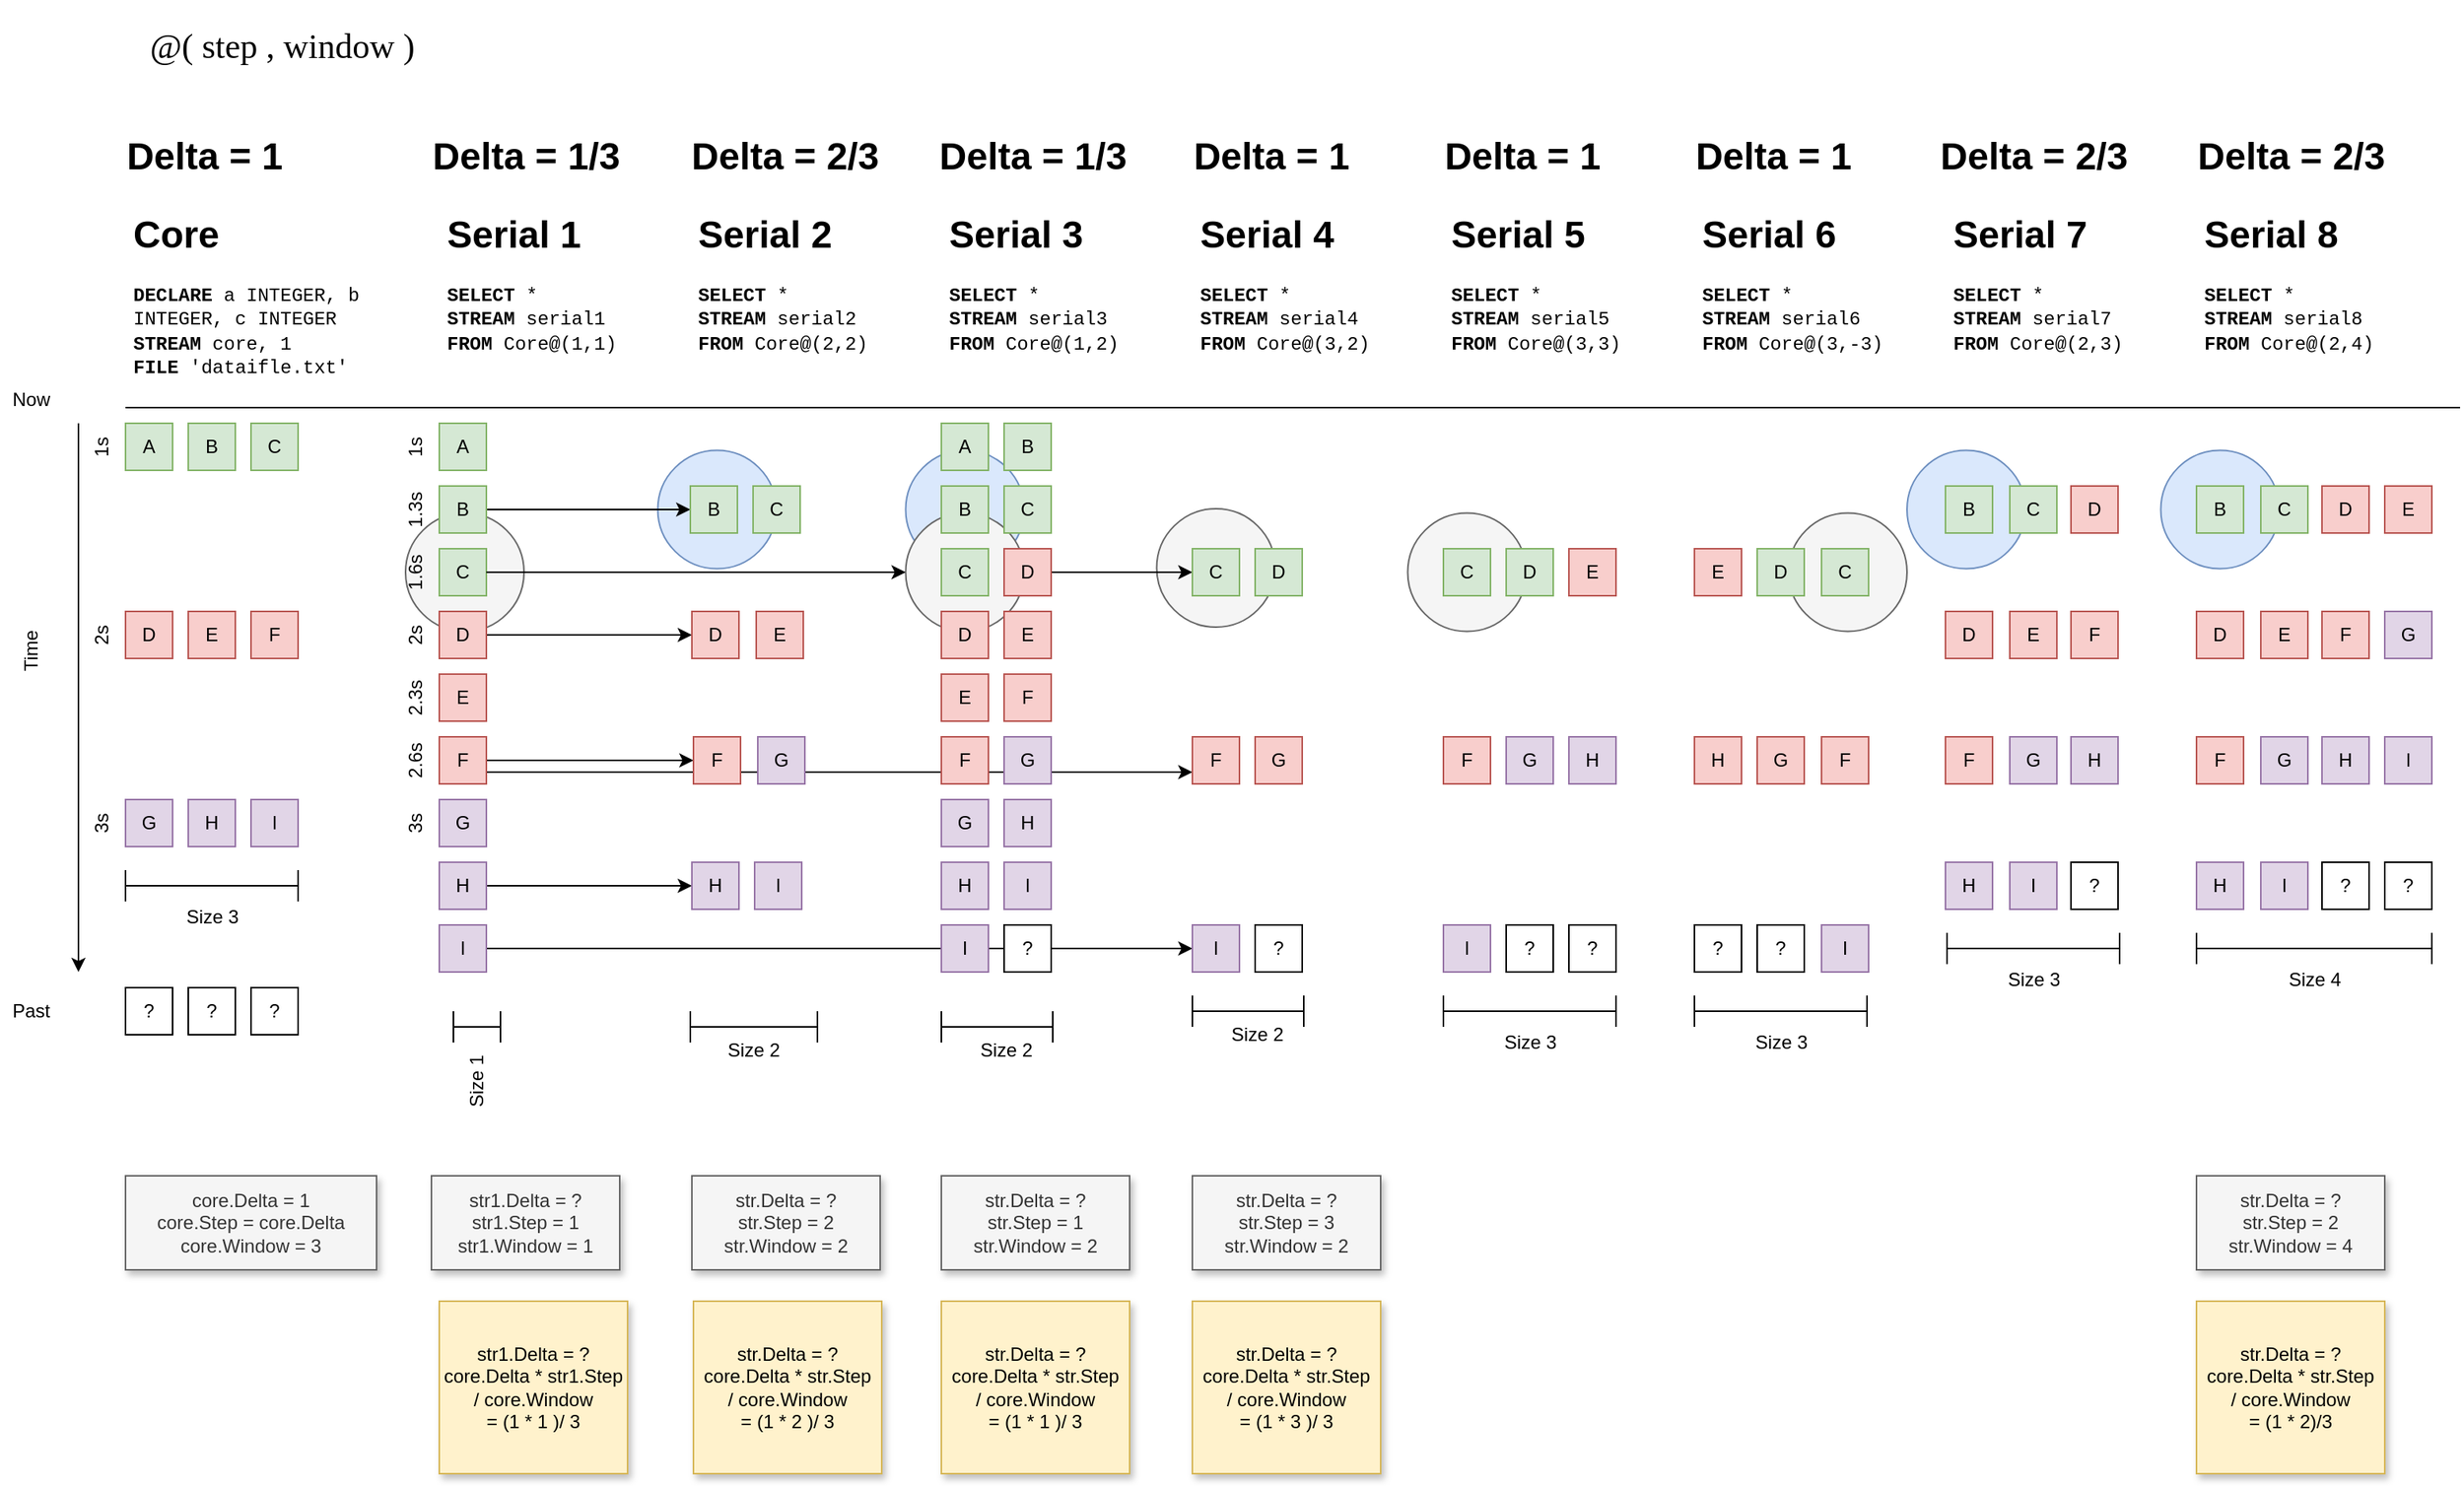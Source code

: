 <mxfile version="21.6.8" type="device" pages="2">
  <diagram name="Strona-1" id="vMC2efMfHlDg9XMy72Vk">
    <mxGraphModel dx="1128" dy="725" grid="1" gridSize="10" guides="1" tooltips="1" connect="1" arrows="1" fold="1" page="1" pageScale="1" pageWidth="827" pageHeight="1169" math="0" shadow="0">
      <root>
        <mxCell id="0" />
        <mxCell id="1" parent="0" />
        <mxCell id="B1tg0YTkFtwKdU2m3NrP-14" value="" style="ellipse;whiteSpace=wrap;html=1;aspect=fixed;fillColor=#dae8fc;strokeColor=#6c8ebf;" vertex="1" parent="1">
          <mxGeometry x="1457.25" y="297.25" width="75.5" height="75.5" as="geometry" />
        </mxCell>
        <mxCell id="B1tg0YTkFtwKdU2m3NrP-13" value="" style="ellipse;whiteSpace=wrap;html=1;aspect=fixed;fillColor=#dae8fc;strokeColor=#6c8ebf;" vertex="1" parent="1">
          <mxGeometry x="1295.5" y="297.25" width="75.5" height="75.5" as="geometry" />
        </mxCell>
        <mxCell id="B1tg0YTkFtwKdU2m3NrP-12" value="" style="ellipse;whiteSpace=wrap;html=1;aspect=fixed;fillColor=#dae8fc;strokeColor=#6c8ebf;" vertex="1" parent="1">
          <mxGeometry x="657.25" y="297.25" width="75.5" height="75.5" as="geometry" />
        </mxCell>
        <mxCell id="B1tg0YTkFtwKdU2m3NrP-11" value="" style="ellipse;whiteSpace=wrap;html=1;aspect=fixed;fillColor=#dae8fc;strokeColor=#6c8ebf;" vertex="1" parent="1">
          <mxGeometry x="499.25" y="297.25" width="75.5" height="75.5" as="geometry" />
        </mxCell>
        <mxCell id="B1tg0YTkFtwKdU2m3NrP-10" value="" style="ellipse;whiteSpace=wrap;html=1;aspect=fixed;fillColor=#f5f5f5;fontColor=#333333;strokeColor=#666666;" vertex="1" parent="1">
          <mxGeometry x="1220" y="337.25" width="75.5" height="75.5" as="geometry" />
        </mxCell>
        <mxCell id="B1tg0YTkFtwKdU2m3NrP-9" value="" style="ellipse;whiteSpace=wrap;html=1;aspect=fixed;fillColor=#f5f5f5;fontColor=#333333;strokeColor=#666666;" vertex="1" parent="1">
          <mxGeometry x="977.25" y="337.25" width="75.5" height="75.5" as="geometry" />
        </mxCell>
        <mxCell id="B1tg0YTkFtwKdU2m3NrP-8" value="" style="ellipse;whiteSpace=wrap;html=1;aspect=fixed;fillColor=#f5f5f5;fontColor=#333333;strokeColor=#666666;" vertex="1" parent="1">
          <mxGeometry x="817.25" y="334.5" width="75.5" height="75.5" as="geometry" />
        </mxCell>
        <mxCell id="B1tg0YTkFtwKdU2m3NrP-6" value="" style="ellipse;whiteSpace=wrap;html=1;aspect=fixed;fillColor=#f5f5f5;fontColor=#333333;strokeColor=#666666;" vertex="1" parent="1">
          <mxGeometry x="657.25" y="337.25" width="75.5" height="75.5" as="geometry" />
        </mxCell>
        <mxCell id="B1tg0YTkFtwKdU2m3NrP-5" value="" style="ellipse;whiteSpace=wrap;html=1;aspect=fixed;fillColor=#f5f5f5;fontColor=#333333;strokeColor=#666666;" vertex="1" parent="1">
          <mxGeometry x="338.5" y="337.25" width="75.5" height="75.5" as="geometry" />
        </mxCell>
        <mxCell id="brI3NRSfMclD091ZyiiF-1" value="A" style="rounded=0;whiteSpace=wrap;html=1;fillColor=#d5e8d4;strokeColor=#82b366;" parent="1" vertex="1">
          <mxGeometry x="160" y="280" width="30" height="30" as="geometry" />
        </mxCell>
        <mxCell id="brI3NRSfMclD091ZyiiF-6" value="B" style="rounded=0;whiteSpace=wrap;html=1;fillColor=#d5e8d4;strokeColor=#82b366;" parent="1" vertex="1">
          <mxGeometry x="200" y="280" width="30" height="30" as="geometry" />
        </mxCell>
        <mxCell id="brI3NRSfMclD091ZyiiF-7" value="C" style="rounded=0;whiteSpace=wrap;html=1;fillColor=#d5e8d4;strokeColor=#82b366;" parent="1" vertex="1">
          <mxGeometry x="240" y="280" width="30" height="30" as="geometry" />
        </mxCell>
        <mxCell id="brI3NRSfMclD091ZyiiF-8" value="D" style="rounded=0;whiteSpace=wrap;html=1;fillColor=#f8cecc;strokeColor=#b85450;" parent="1" vertex="1">
          <mxGeometry x="160" y="400" width="30" height="30" as="geometry" />
        </mxCell>
        <mxCell id="brI3NRSfMclD091ZyiiF-9" value="E" style="rounded=0;whiteSpace=wrap;html=1;fillColor=#f8cecc;strokeColor=#b85450;" parent="1" vertex="1">
          <mxGeometry x="200" y="400" width="30" height="30" as="geometry" />
        </mxCell>
        <mxCell id="brI3NRSfMclD091ZyiiF-10" value="F" style="rounded=0;whiteSpace=wrap;html=1;fillColor=#f8cecc;strokeColor=#b85450;" parent="1" vertex="1">
          <mxGeometry x="240" y="400" width="30" height="30" as="geometry" />
        </mxCell>
        <mxCell id="brI3NRSfMclD091ZyiiF-11" value="G" style="rounded=0;whiteSpace=wrap;html=1;fillColor=#e1d5e7;strokeColor=#9673a6;" parent="1" vertex="1">
          <mxGeometry x="160" y="520" width="30" height="30" as="geometry" />
        </mxCell>
        <mxCell id="brI3NRSfMclD091ZyiiF-12" value="H" style="rounded=0;whiteSpace=wrap;html=1;fillColor=#e1d5e7;strokeColor=#9673a6;" parent="1" vertex="1">
          <mxGeometry x="200" y="520" width="30" height="30" as="geometry" />
        </mxCell>
        <mxCell id="brI3NRSfMclD091ZyiiF-13" value="I" style="rounded=0;whiteSpace=wrap;html=1;fillColor=#e1d5e7;strokeColor=#9673a6;" parent="1" vertex="1">
          <mxGeometry x="240" y="520" width="30" height="30" as="geometry" />
        </mxCell>
        <mxCell id="brI3NRSfMclD091ZyiiF-14" value="&lt;h1&gt;Core&lt;/h1&gt;&lt;p&gt;&lt;font face=&quot;Courier New&quot;&gt;&lt;b&gt;DECLARE &lt;/b&gt;a INTEGER, b INTEGER, c INTEGER&lt;br&gt;&lt;b&gt;STREAM &lt;/b&gt;core, 1&lt;br&gt;&lt;b&gt;FILE &lt;/b&gt;&#39;dataifle.txt&#39;&lt;/font&gt;&lt;/p&gt;" style="text;html=1;strokeColor=none;fillColor=none;spacing=5;spacingTop=-20;whiteSpace=wrap;overflow=hidden;rounded=0;" parent="1" vertex="1">
          <mxGeometry x="160" y="140" width="160" height="120" as="geometry" />
        </mxCell>
        <mxCell id="brI3NRSfMclD091ZyiiF-15" value="&lt;h1&gt;Serial 1&lt;/h1&gt;&lt;font face=&quot;Courier New&quot;&gt;&lt;b&gt;SELECT &lt;/b&gt;*&lt;br&gt;&lt;b&gt;STREAM &lt;/b&gt;serial1&lt;br&gt;&lt;b&gt;FROM &lt;/b&gt;Core@(1,1)&lt;/font&gt;&lt;font face=&quot;Courier New&quot;&gt;&lt;b&gt;&lt;br&gt;&lt;/b&gt;&lt;/font&gt;" style="text;html=1;strokeColor=none;fillColor=none;spacing=5;spacingTop=-20;whiteSpace=wrap;overflow=hidden;rounded=0;" parent="1" vertex="1">
          <mxGeometry x="360" y="140" width="150" height="120" as="geometry" />
        </mxCell>
        <mxCell id="brI3NRSfMclD091ZyiiF-16" value="A" style="rounded=0;whiteSpace=wrap;html=1;fillColor=#d5e8d4;strokeColor=#82b366;" parent="1" vertex="1">
          <mxGeometry x="360" y="280" width="30" height="30" as="geometry" />
        </mxCell>
        <mxCell id="Jz_SH-8f5rbAZLbSnq4I-3" style="edgeStyle=orthogonalEdgeStyle;rounded=0;orthogonalLoop=1;jettySize=auto;html=1;exitX=1;exitY=0.5;exitDx=0;exitDy=0;" edge="1" parent="1" source="brI3NRSfMclD091ZyiiF-17" target="brI3NRSfMclD091ZyiiF-32">
          <mxGeometry relative="1" as="geometry" />
        </mxCell>
        <mxCell id="brI3NRSfMclD091ZyiiF-17" value="B" style="rounded=0;whiteSpace=wrap;html=1;fillColor=#d5e8d4;strokeColor=#82b366;" parent="1" vertex="1">
          <mxGeometry x="360" y="320" width="30" height="30" as="geometry" />
        </mxCell>
        <mxCell id="B1tg0YTkFtwKdU2m3NrP-1" style="edgeStyle=orthogonalEdgeStyle;rounded=0;orthogonalLoop=1;jettySize=auto;html=1;exitX=1;exitY=0.5;exitDx=0;exitDy=0;entryX=0;entryY=0.5;entryDx=0;entryDy=0;" edge="1" parent="1" source="B1tg0YTkFtwKdU2m3NrP-6" target="brI3NRSfMclD091ZyiiF-70">
          <mxGeometry relative="1" as="geometry" />
        </mxCell>
        <mxCell id="brI3NRSfMclD091ZyiiF-18" value="C" style="rounded=0;whiteSpace=wrap;html=1;fillColor=#d5e8d4;strokeColor=#82b366;" parent="1" vertex="1">
          <mxGeometry x="360" y="360" width="30" height="30" as="geometry" />
        </mxCell>
        <mxCell id="Jz_SH-8f5rbAZLbSnq4I-4" style="edgeStyle=orthogonalEdgeStyle;rounded=0;orthogonalLoop=1;jettySize=auto;html=1;exitX=1;exitY=0.5;exitDx=0;exitDy=0;entryX=0;entryY=0.5;entryDx=0;entryDy=0;" edge="1" parent="1" source="brI3NRSfMclD091ZyiiF-19" target="brI3NRSfMclD091ZyiiF-34">
          <mxGeometry relative="1" as="geometry" />
        </mxCell>
        <mxCell id="brI3NRSfMclD091ZyiiF-19" value="D" style="rounded=0;whiteSpace=wrap;html=1;fillColor=#f8cecc;strokeColor=#b85450;" parent="1" vertex="1">
          <mxGeometry x="360" y="400" width="30" height="30" as="geometry" />
        </mxCell>
        <mxCell id="brI3NRSfMclD091ZyiiF-20" value="E" style="rounded=0;whiteSpace=wrap;html=1;fillColor=#f8cecc;strokeColor=#b85450;" parent="1" vertex="1">
          <mxGeometry x="360" y="440" width="30" height="30" as="geometry" />
        </mxCell>
        <mxCell id="Jz_SH-8f5rbAZLbSnq4I-5" style="edgeStyle=orthogonalEdgeStyle;rounded=0;orthogonalLoop=1;jettySize=auto;html=1;exitX=1;exitY=0.5;exitDx=0;exitDy=0;entryX=0;entryY=0.5;entryDx=0;entryDy=0;" edge="1" parent="1" source="brI3NRSfMclD091ZyiiF-21" target="brI3NRSfMclD091ZyiiF-36">
          <mxGeometry relative="1" as="geometry" />
        </mxCell>
        <mxCell id="B1tg0YTkFtwKdU2m3NrP-2" style="edgeStyle=orthogonalEdgeStyle;rounded=0;orthogonalLoop=1;jettySize=auto;html=1;exitX=1;exitY=0.75;exitDx=0;exitDy=0;entryX=0;entryY=0.75;entryDx=0;entryDy=0;" edge="1" parent="1" source="brI3NRSfMclD091ZyiiF-21" target="brI3NRSfMclD091ZyiiF-72">
          <mxGeometry relative="1" as="geometry" />
        </mxCell>
        <mxCell id="brI3NRSfMclD091ZyiiF-21" value="F" style="rounded=0;whiteSpace=wrap;html=1;fillColor=#f8cecc;strokeColor=#b85450;" parent="1" vertex="1">
          <mxGeometry x="360" y="480" width="30" height="30" as="geometry" />
        </mxCell>
        <mxCell id="brI3NRSfMclD091ZyiiF-22" value="G" style="rounded=0;whiteSpace=wrap;html=1;fillColor=#e1d5e7;strokeColor=#9673a6;" parent="1" vertex="1">
          <mxGeometry x="360" y="520" width="30" height="30" as="geometry" />
        </mxCell>
        <mxCell id="Jz_SH-8f5rbAZLbSnq4I-6" style="edgeStyle=orthogonalEdgeStyle;rounded=0;orthogonalLoop=1;jettySize=auto;html=1;exitX=1;exitY=0.5;exitDx=0;exitDy=0;entryX=0;entryY=0.5;entryDx=0;entryDy=0;" edge="1" parent="1" source="brI3NRSfMclD091ZyiiF-23" target="brI3NRSfMclD091ZyiiF-38">
          <mxGeometry relative="1" as="geometry" />
        </mxCell>
        <mxCell id="brI3NRSfMclD091ZyiiF-23" value="H" style="rounded=0;whiteSpace=wrap;html=1;fillColor=#e1d5e7;strokeColor=#9673a6;" parent="1" vertex="1">
          <mxGeometry x="360" y="560" width="30" height="30" as="geometry" />
        </mxCell>
        <mxCell id="B1tg0YTkFtwKdU2m3NrP-3" style="edgeStyle=orthogonalEdgeStyle;rounded=0;orthogonalLoop=1;jettySize=auto;html=1;exitX=1;exitY=0.5;exitDx=0;exitDy=0;entryX=0;entryY=0.5;entryDx=0;entryDy=0;" edge="1" parent="1" source="brI3NRSfMclD091ZyiiF-24" target="brI3NRSfMclD091ZyiiF-74">
          <mxGeometry relative="1" as="geometry" />
        </mxCell>
        <mxCell id="brI3NRSfMclD091ZyiiF-24" value="I" style="rounded=0;whiteSpace=wrap;html=1;fillColor=#e1d5e7;strokeColor=#9673a6;" parent="1" vertex="1">
          <mxGeometry x="360" y="600" width="30" height="30" as="geometry" />
        </mxCell>
        <mxCell id="brI3NRSfMclD091ZyiiF-25" value="" style="shape=crossbar;whiteSpace=wrap;html=1;rounded=1;" parent="1" vertex="1">
          <mxGeometry x="160" y="565" width="110" height="20" as="geometry" />
        </mxCell>
        <mxCell id="brI3NRSfMclD091ZyiiF-27" value="Size 3" style="text;html=1;align=center;verticalAlign=middle;resizable=0;points=[];autosize=1;strokeColor=none;fillColor=none;" parent="1" vertex="1">
          <mxGeometry x="185" y="580" width="60" height="30" as="geometry" />
        </mxCell>
        <mxCell id="brI3NRSfMclD091ZyiiF-28" value="Delta = 1" style="text;strokeColor=none;fillColor=none;html=1;fontSize=24;fontStyle=1;verticalAlign=middle;align=center;" parent="1" vertex="1">
          <mxGeometry x="160" y="90" width="100" height="40" as="geometry" />
        </mxCell>
        <mxCell id="brI3NRSfMclD091ZyiiF-29" value="Delta = 1/3" style="text;strokeColor=none;fillColor=none;html=1;fontSize=24;fontStyle=1;verticalAlign=middle;align=center;" parent="1" vertex="1">
          <mxGeometry x="360" y="90" width="110" height="40" as="geometry" />
        </mxCell>
        <mxCell id="brI3NRSfMclD091ZyiiF-31" value="&lt;h1&gt;Serial 2&lt;/h1&gt;&lt;font face=&quot;Courier New&quot;&gt;&lt;b&gt;SELECT &lt;/b&gt;* &lt;br&gt;&lt;b&gt;STREAM &lt;/b&gt;serial2&lt;br&gt;&lt;b&gt;FROM &lt;/b&gt;Core@(2,2)&lt;/font&gt;&lt;font face=&quot;Courier New&quot;&gt;&lt;b&gt;&lt;br&gt;&lt;/b&gt;&lt;/font&gt;" style="text;html=1;strokeColor=none;fillColor=none;spacing=5;spacingTop=-20;whiteSpace=wrap;overflow=hidden;rounded=0;" parent="1" vertex="1">
          <mxGeometry x="520" y="140" width="160" height="120" as="geometry" />
        </mxCell>
        <mxCell id="brI3NRSfMclD091ZyiiF-32" value="B" style="rounded=0;whiteSpace=wrap;html=1;fillColor=#d5e8d4;strokeColor=#82b366;" parent="1" vertex="1">
          <mxGeometry x="520" y="320" width="30" height="30" as="geometry" />
        </mxCell>
        <mxCell id="brI3NRSfMclD091ZyiiF-33" value="C" style="rounded=0;whiteSpace=wrap;html=1;fillColor=#d5e8d4;strokeColor=#82b366;" parent="1" vertex="1">
          <mxGeometry x="560" y="320" width="30" height="30" as="geometry" />
        </mxCell>
        <mxCell id="brI3NRSfMclD091ZyiiF-34" value="D" style="rounded=0;whiteSpace=wrap;html=1;fillColor=#f8cecc;strokeColor=#b85450;" parent="1" vertex="1">
          <mxGeometry x="521" y="400" width="30" height="30" as="geometry" />
        </mxCell>
        <mxCell id="brI3NRSfMclD091ZyiiF-35" value="E" style="rounded=0;whiteSpace=wrap;html=1;fillColor=#f8cecc;strokeColor=#b85450;" parent="1" vertex="1">
          <mxGeometry x="562" y="400" width="30" height="30" as="geometry" />
        </mxCell>
        <mxCell id="brI3NRSfMclD091ZyiiF-36" value="F" style="rounded=0;whiteSpace=wrap;html=1;fillColor=#f8cecc;strokeColor=#b85450;" parent="1" vertex="1">
          <mxGeometry x="522" y="480" width="30" height="30" as="geometry" />
        </mxCell>
        <mxCell id="brI3NRSfMclD091ZyiiF-37" value="G" style="rounded=0;whiteSpace=wrap;html=1;fillColor=#e1d5e7;strokeColor=#9673a6;" parent="1" vertex="1">
          <mxGeometry x="563" y="480" width="30" height="30" as="geometry" />
        </mxCell>
        <mxCell id="brI3NRSfMclD091ZyiiF-38" value="H" style="rounded=0;whiteSpace=wrap;html=1;fillColor=#e1d5e7;strokeColor=#9673a6;" parent="1" vertex="1">
          <mxGeometry x="521" y="560" width="30" height="30" as="geometry" />
        </mxCell>
        <mxCell id="brI3NRSfMclD091ZyiiF-39" value="I" style="rounded=0;whiteSpace=wrap;html=1;fillColor=#e1d5e7;strokeColor=#9673a6;" parent="1" vertex="1">
          <mxGeometry x="561" y="560" width="30" height="30" as="geometry" />
        </mxCell>
        <mxCell id="brI3NRSfMclD091ZyiiF-41" value="" style="endArrow=classic;html=1;rounded=0;" parent="1" edge="1">
          <mxGeometry width="50" height="50" relative="1" as="geometry">
            <mxPoint x="130" y="280" as="sourcePoint" />
            <mxPoint x="130" y="630" as="targetPoint" />
          </mxGeometry>
        </mxCell>
        <mxCell id="brI3NRSfMclD091ZyiiF-42" value="Time" style="text;html=1;strokeColor=none;fillColor=none;align=center;verticalAlign=middle;whiteSpace=wrap;rounded=0;rotation=-90;" parent="1" vertex="1">
          <mxGeometry x="70" y="410" width="60" height="30" as="geometry" />
        </mxCell>
        <mxCell id="brI3NRSfMclD091ZyiiF-43" value="" style="shape=crossbar;whiteSpace=wrap;html=1;rounded=1;" parent="1" vertex="1">
          <mxGeometry x="520" y="655" width="81" height="20" as="geometry" />
        </mxCell>
        <mxCell id="brI3NRSfMclD091ZyiiF-45" value="Size 2" style="text;html=1;align=center;verticalAlign=middle;resizable=0;points=[];autosize=1;strokeColor=none;fillColor=none;" parent="1" vertex="1">
          <mxGeometry x="530" y="665" width="60" height="30" as="geometry" />
        </mxCell>
        <mxCell id="brI3NRSfMclD091ZyiiF-46" value="Delta = 2/3" style="text;strokeColor=none;fillColor=none;html=1;fontSize=24;fontStyle=1;verticalAlign=middle;align=center;" parent="1" vertex="1">
          <mxGeometry x="520" y="90" width="120" height="40" as="geometry" />
        </mxCell>
        <mxCell id="brI3NRSfMclD091ZyiiF-48" value="&lt;h1&gt;Serial 3&lt;/h1&gt;&lt;font face=&quot;Courier New&quot;&gt;&lt;b&gt;SELECT &lt;/b&gt;*&lt;br&gt;&lt;b&gt;STREAM &lt;/b&gt;serial3&lt;br&gt;&lt;b&gt;FROM &lt;/b&gt;Core@(1,2)&lt;/font&gt;&lt;font face=&quot;Courier New&quot;&gt;&lt;b&gt;&lt;br&gt;&lt;/b&gt;&lt;/font&gt;" style="text;html=1;strokeColor=none;fillColor=none;spacing=5;spacingTop=-20;whiteSpace=wrap;overflow=hidden;rounded=0;" parent="1" vertex="1">
          <mxGeometry x="680" y="140" width="160" height="120" as="geometry" />
        </mxCell>
        <mxCell id="brI3NRSfMclD091ZyiiF-49" value="A" style="rounded=0;whiteSpace=wrap;html=1;fillColor=#d5e8d4;strokeColor=#82b366;" parent="1" vertex="1">
          <mxGeometry x="680" y="280" width="30" height="30" as="geometry" />
        </mxCell>
        <mxCell id="brI3NRSfMclD091ZyiiF-50" value="B" style="rounded=0;whiteSpace=wrap;html=1;fillColor=#d5e8d4;strokeColor=#82b366;" parent="1" vertex="1">
          <mxGeometry x="720" y="280" width="30" height="30" as="geometry" />
        </mxCell>
        <mxCell id="brI3NRSfMclD091ZyiiF-51" value="B" style="rounded=0;whiteSpace=wrap;html=1;fillColor=#d5e8d4;strokeColor=#82b366;" parent="1" vertex="1">
          <mxGeometry x="680" y="320" width="30" height="30" as="geometry" />
        </mxCell>
        <mxCell id="brI3NRSfMclD091ZyiiF-52" value="C" style="rounded=0;whiteSpace=wrap;html=1;fillColor=#d5e8d4;strokeColor=#82b366;" parent="1" vertex="1">
          <mxGeometry x="720" y="320" width="30" height="30" as="geometry" />
        </mxCell>
        <mxCell id="brI3NRSfMclD091ZyiiF-53" value="C" style="rounded=0;whiteSpace=wrap;html=1;fillColor=#d5e8d4;strokeColor=#82b366;" parent="1" vertex="1">
          <mxGeometry x="680" y="360" width="30" height="30" as="geometry" />
        </mxCell>
        <mxCell id="brI3NRSfMclD091ZyiiF-54" value="D" style="rounded=0;whiteSpace=wrap;html=1;fillColor=#f8cecc;strokeColor=#b85450;" parent="1" vertex="1">
          <mxGeometry x="720" y="360" width="30" height="30" as="geometry" />
        </mxCell>
        <mxCell id="brI3NRSfMclD091ZyiiF-55" value="D" style="rounded=0;whiteSpace=wrap;html=1;fillColor=#f8cecc;strokeColor=#b85450;" parent="1" vertex="1">
          <mxGeometry x="680" y="400" width="30" height="30" as="geometry" />
        </mxCell>
        <mxCell id="brI3NRSfMclD091ZyiiF-56" value="E" style="rounded=0;whiteSpace=wrap;html=1;fillColor=#f8cecc;strokeColor=#b85450;" parent="1" vertex="1">
          <mxGeometry x="720" y="400" width="30" height="30" as="geometry" />
        </mxCell>
        <mxCell id="brI3NRSfMclD091ZyiiF-57" value="E" style="rounded=0;whiteSpace=wrap;html=1;fillColor=#f8cecc;strokeColor=#b85450;" parent="1" vertex="1">
          <mxGeometry x="680" y="440" width="30" height="30" as="geometry" />
        </mxCell>
        <mxCell id="brI3NRSfMclD091ZyiiF-58" value="F" style="rounded=0;whiteSpace=wrap;html=1;fillColor=#f8cecc;strokeColor=#b85450;" parent="1" vertex="1">
          <mxGeometry x="720" y="440" width="30" height="30" as="geometry" />
        </mxCell>
        <mxCell id="brI3NRSfMclD091ZyiiF-59" value="F" style="rounded=0;whiteSpace=wrap;html=1;fillColor=#f8cecc;strokeColor=#b85450;" parent="1" vertex="1">
          <mxGeometry x="680" y="480" width="30" height="30" as="geometry" />
        </mxCell>
        <mxCell id="brI3NRSfMclD091ZyiiF-60" value="G" style="rounded=0;whiteSpace=wrap;html=1;fillColor=#e1d5e7;strokeColor=#9673a6;" parent="1" vertex="1">
          <mxGeometry x="720" y="480" width="30" height="30" as="geometry" />
        </mxCell>
        <mxCell id="brI3NRSfMclD091ZyiiF-61" value="G" style="rounded=0;whiteSpace=wrap;html=1;fillColor=#e1d5e7;strokeColor=#9673a6;" parent="1" vertex="1">
          <mxGeometry x="680" y="520" width="30" height="30" as="geometry" />
        </mxCell>
        <mxCell id="brI3NRSfMclD091ZyiiF-62" value="H" style="rounded=0;whiteSpace=wrap;html=1;fillColor=#e1d5e7;strokeColor=#9673a6;" parent="1" vertex="1">
          <mxGeometry x="720" y="520" width="30" height="30" as="geometry" />
        </mxCell>
        <mxCell id="brI3NRSfMclD091ZyiiF-63" value="H" style="rounded=0;whiteSpace=wrap;html=1;fillColor=#e1d5e7;strokeColor=#9673a6;" parent="1" vertex="1">
          <mxGeometry x="680" y="560" width="30" height="30" as="geometry" />
        </mxCell>
        <mxCell id="brI3NRSfMclD091ZyiiF-64" value="I" style="rounded=0;whiteSpace=wrap;html=1;fillColor=#e1d5e7;strokeColor=#9673a6;" parent="1" vertex="1">
          <mxGeometry x="720" y="560" width="30" height="30" as="geometry" />
        </mxCell>
        <mxCell id="brI3NRSfMclD091ZyiiF-65" value="I" style="rounded=0;whiteSpace=wrap;html=1;fillColor=#e1d5e7;strokeColor=#9673a6;" parent="1" vertex="1">
          <mxGeometry x="680" y="600" width="30" height="30" as="geometry" />
        </mxCell>
        <mxCell id="brI3NRSfMclD091ZyiiF-66" value="?" style="rounded=0;whiteSpace=wrap;html=1;" parent="1" vertex="1">
          <mxGeometry x="720" y="600" width="30" height="30" as="geometry" />
        </mxCell>
        <mxCell id="brI3NRSfMclD091ZyiiF-68" value="Delta = 1/3" style="text;strokeColor=none;fillColor=none;html=1;fontSize=24;fontStyle=1;verticalAlign=middle;align=center;" parent="1" vertex="1">
          <mxGeometry x="680" y="90" width="115" height="40" as="geometry" />
        </mxCell>
        <mxCell id="brI3NRSfMclD091ZyiiF-69" value="&lt;h1&gt;Serial 4&lt;/h1&gt;&lt;font face=&quot;Courier New&quot;&gt;&lt;b&gt;SELECT &lt;/b&gt;*&lt;br&gt;&lt;b&gt;STREAM &lt;/b&gt;serial4&lt;br&gt;&lt;b&gt;FROM &lt;/b&gt;Core@(3,2)&lt;/font&gt;&lt;font face=&quot;Courier New&quot;&gt;&lt;b&gt;&lt;br&gt;&lt;/b&gt;&lt;/font&gt;" style="text;html=1;strokeColor=none;fillColor=none;spacing=5;spacingTop=-20;whiteSpace=wrap;overflow=hidden;rounded=0;" parent="1" vertex="1">
          <mxGeometry x="840" y="140" width="160" height="120" as="geometry" />
        </mxCell>
        <mxCell id="brI3NRSfMclD091ZyiiF-70" value="C" style="rounded=0;whiteSpace=wrap;html=1;fillColor=#d5e8d4;strokeColor=#82b366;" parent="1" vertex="1">
          <mxGeometry x="840" y="360" width="30" height="30" as="geometry" />
        </mxCell>
        <mxCell id="brI3NRSfMclD091ZyiiF-71" value="D" style="rounded=0;whiteSpace=wrap;html=1;fillColor=#d5e8d4;strokeColor=#82b366;" parent="1" vertex="1">
          <mxGeometry x="880" y="360" width="30" height="30" as="geometry" />
        </mxCell>
        <mxCell id="brI3NRSfMclD091ZyiiF-72" value="F" style="rounded=0;whiteSpace=wrap;html=1;fillColor=#f8cecc;strokeColor=#b85450;" parent="1" vertex="1">
          <mxGeometry x="840" y="480" width="30" height="30" as="geometry" />
        </mxCell>
        <mxCell id="brI3NRSfMclD091ZyiiF-73" value="G" style="rounded=0;whiteSpace=wrap;html=1;fillColor=#f8cecc;strokeColor=#b85450;" parent="1" vertex="1">
          <mxGeometry x="880" y="480" width="30" height="30" as="geometry" />
        </mxCell>
        <mxCell id="brI3NRSfMclD091ZyiiF-74" value="I" style="rounded=0;whiteSpace=wrap;html=1;fillColor=#e1d5e7;strokeColor=#9673a6;" parent="1" vertex="1">
          <mxGeometry x="840" y="600" width="30" height="30" as="geometry" />
        </mxCell>
        <mxCell id="brI3NRSfMclD091ZyiiF-75" value="?" style="rounded=0;whiteSpace=wrap;html=1;" parent="1" vertex="1">
          <mxGeometry x="880" y="600" width="30" height="30" as="geometry" />
        </mxCell>
        <mxCell id="brI3NRSfMclD091ZyiiF-76" value="Delta = 1" style="text;strokeColor=none;fillColor=none;html=1;fontSize=24;fontStyle=1;verticalAlign=middle;align=center;" parent="1" vertex="1">
          <mxGeometry x="840" y="90" width="100" height="40" as="geometry" />
        </mxCell>
        <mxCell id="brI3NRSfMclD091ZyiiF-78" value="&lt;h1&gt;Serial 5&lt;/h1&gt;&lt;font face=&quot;Courier New&quot;&gt;&lt;b&gt;SELECT &lt;/b&gt;*&lt;br&gt;&lt;b&gt;STREAM &lt;/b&gt;serial5&lt;br&gt;&lt;b&gt;FROM &lt;/b&gt;Core@(3,3)&lt;/font&gt;&lt;font face=&quot;Courier New&quot;&gt;&lt;b&gt;&lt;br&gt;&lt;/b&gt;&lt;/font&gt;" style="text;html=1;strokeColor=none;fillColor=none;spacing=5;spacingTop=-20;whiteSpace=wrap;overflow=hidden;rounded=0;" parent="1" vertex="1">
          <mxGeometry x="1000" y="140" width="160" height="110" as="geometry" />
        </mxCell>
        <mxCell id="brI3NRSfMclD091ZyiiF-79" value="C" style="rounded=0;whiteSpace=wrap;html=1;fillColor=#d5e8d4;strokeColor=#82b366;" parent="1" vertex="1">
          <mxGeometry x="1000" y="360" width="30" height="30" as="geometry" />
        </mxCell>
        <mxCell id="brI3NRSfMclD091ZyiiF-80" value="D" style="rounded=0;whiteSpace=wrap;html=1;fillColor=#d5e8d4;strokeColor=#82b366;" parent="1" vertex="1">
          <mxGeometry x="1040" y="360" width="30" height="30" as="geometry" />
        </mxCell>
        <mxCell id="brI3NRSfMclD091ZyiiF-81" value="E" style="rounded=0;whiteSpace=wrap;html=1;fillColor=#f8cecc;strokeColor=#b85450;" parent="1" vertex="1">
          <mxGeometry x="1080" y="360" width="30" height="30" as="geometry" />
        </mxCell>
        <mxCell id="brI3NRSfMclD091ZyiiF-82" value="F" style="rounded=0;whiteSpace=wrap;html=1;fillColor=#f8cecc;strokeColor=#b85450;" parent="1" vertex="1">
          <mxGeometry x="1000" y="480" width="30" height="30" as="geometry" />
        </mxCell>
        <mxCell id="brI3NRSfMclD091ZyiiF-83" value="G" style="rounded=0;whiteSpace=wrap;html=1;fillColor=#e1d5e7;strokeColor=#9673a6;" parent="1" vertex="1">
          <mxGeometry x="1040" y="480" width="30" height="30" as="geometry" />
        </mxCell>
        <mxCell id="brI3NRSfMclD091ZyiiF-84" value="H" style="rounded=0;whiteSpace=wrap;html=1;fillColor=#e1d5e7;strokeColor=#9673a6;" parent="1" vertex="1">
          <mxGeometry x="1080" y="480" width="30" height="30" as="geometry" />
        </mxCell>
        <mxCell id="brI3NRSfMclD091ZyiiF-85" value="I" style="rounded=0;whiteSpace=wrap;html=1;fillColor=#e1d5e7;strokeColor=#9673a6;" parent="1" vertex="1">
          <mxGeometry x="1000" y="600" width="30" height="30" as="geometry" />
        </mxCell>
        <mxCell id="brI3NRSfMclD091ZyiiF-86" value="?" style="rounded=0;whiteSpace=wrap;html=1;" parent="1" vertex="1">
          <mxGeometry x="1040" y="600" width="30" height="30" as="geometry" />
        </mxCell>
        <mxCell id="brI3NRSfMclD091ZyiiF-87" value="?" style="rounded=0;whiteSpace=wrap;html=1;" parent="1" vertex="1">
          <mxGeometry x="1080" y="600" width="30" height="30" as="geometry" />
        </mxCell>
        <mxCell id="brI3NRSfMclD091ZyiiF-88" value="" style="shape=crossbar;whiteSpace=wrap;html=1;rounded=1;" parent="1" vertex="1">
          <mxGeometry x="1000" y="645" width="110" height="20" as="geometry" />
        </mxCell>
        <mxCell id="brI3NRSfMclD091ZyiiF-89" value="Size 3" style="text;html=1;align=center;verticalAlign=middle;resizable=0;points=[];autosize=1;strokeColor=none;fillColor=none;" parent="1" vertex="1">
          <mxGeometry x="1025" y="660" width="60" height="30" as="geometry" />
        </mxCell>
        <mxCell id="brI3NRSfMclD091ZyiiF-90" value="Delta = 1" style="text;strokeColor=none;fillColor=none;html=1;fontSize=24;fontStyle=1;verticalAlign=middle;align=center;" parent="1" vertex="1">
          <mxGeometry x="1000" y="90" width="100" height="40" as="geometry" />
        </mxCell>
        <mxCell id="brI3NRSfMclD091ZyiiF-91" value="@( step , window )" style="text;html=1;strokeColor=none;fillColor=none;align=center;verticalAlign=middle;whiteSpace=wrap;rounded=0;horizontal=1;fontSize=22;fontFamily=Tahoma;" parent="1" vertex="1">
          <mxGeometry x="160" y="10" width="200" height="60" as="geometry" />
        </mxCell>
        <mxCell id="brI3NRSfMclD091ZyiiF-92" value="&lt;h1&gt;Serial 6&lt;/h1&gt;&lt;font face=&quot;Courier New&quot;&gt;&lt;b&gt;SELECT &lt;/b&gt;*&lt;br&gt;&lt;b&gt;STREAM &lt;/b&gt;serial6&lt;br&gt;&lt;b&gt;FROM &lt;/b&gt;Core@(3,-3)&lt;/font&gt;&lt;font face=&quot;Courier New&quot;&gt;&lt;b&gt;&lt;br&gt;&lt;/b&gt;&lt;/font&gt;" style="text;html=1;strokeColor=none;fillColor=none;spacing=5;spacingTop=-20;whiteSpace=wrap;overflow=hidden;rounded=0;" parent="1" vertex="1">
          <mxGeometry x="1160" y="140" width="150" height="110" as="geometry" />
        </mxCell>
        <mxCell id="brI3NRSfMclD091ZyiiF-93" value="E" style="rounded=0;whiteSpace=wrap;html=1;fillColor=#f8cecc;strokeColor=#b85450;" parent="1" vertex="1">
          <mxGeometry x="1160" y="360" width="30" height="30" as="geometry" />
        </mxCell>
        <mxCell id="brI3NRSfMclD091ZyiiF-94" value="D" style="rounded=0;whiteSpace=wrap;html=1;fillColor=#d5e8d4;strokeColor=#82b366;" parent="1" vertex="1">
          <mxGeometry x="1200" y="360" width="30" height="30" as="geometry" />
        </mxCell>
        <mxCell id="brI3NRSfMclD091ZyiiF-95" value="C" style="rounded=0;whiteSpace=wrap;html=1;fillColor=#d5e8d4;strokeColor=#82b366;" parent="1" vertex="1">
          <mxGeometry x="1241" y="360" width="30" height="30" as="geometry" />
        </mxCell>
        <mxCell id="brI3NRSfMclD091ZyiiF-96" value="H" style="rounded=0;whiteSpace=wrap;html=1;fillColor=#f8cecc;strokeColor=#b85450;" parent="1" vertex="1">
          <mxGeometry x="1160" y="480" width="30" height="30" as="geometry" />
        </mxCell>
        <mxCell id="brI3NRSfMclD091ZyiiF-97" value="G" style="rounded=0;whiteSpace=wrap;html=1;fillColor=#f8cecc;strokeColor=#b85450;" parent="1" vertex="1">
          <mxGeometry x="1200" y="480" width="30" height="30" as="geometry" />
        </mxCell>
        <mxCell id="brI3NRSfMclD091ZyiiF-98" value="F" style="rounded=0;whiteSpace=wrap;html=1;fillColor=#f8cecc;strokeColor=#b85450;" parent="1" vertex="1">
          <mxGeometry x="1241" y="480" width="30" height="30" as="geometry" />
        </mxCell>
        <mxCell id="brI3NRSfMclD091ZyiiF-99" value="?" style="rounded=0;whiteSpace=wrap;html=1;" parent="1" vertex="1">
          <mxGeometry x="1160" y="600" width="30" height="30" as="geometry" />
        </mxCell>
        <mxCell id="brI3NRSfMclD091ZyiiF-100" value="?" style="rounded=0;whiteSpace=wrap;html=1;" parent="1" vertex="1">
          <mxGeometry x="1200" y="600" width="30" height="30" as="geometry" />
        </mxCell>
        <mxCell id="brI3NRSfMclD091ZyiiF-101" value="I" style="rounded=0;whiteSpace=wrap;html=1;fillColor=#e1d5e7;strokeColor=#9673a6;" parent="1" vertex="1">
          <mxGeometry x="1241" y="600" width="30" height="30" as="geometry" />
        </mxCell>
        <mxCell id="brI3NRSfMclD091ZyiiF-102" value="" style="shape=crossbar;whiteSpace=wrap;html=1;rounded=1;" parent="1" vertex="1">
          <mxGeometry x="1160" y="645" width="110" height="20" as="geometry" />
        </mxCell>
        <mxCell id="brI3NRSfMclD091ZyiiF-103" value="Size 3" style="text;html=1;align=center;verticalAlign=middle;resizable=0;points=[];autosize=1;strokeColor=none;fillColor=none;" parent="1" vertex="1">
          <mxGeometry x="1185" y="660" width="60" height="30" as="geometry" />
        </mxCell>
        <mxCell id="brI3NRSfMclD091ZyiiF-104" value="Delta = 1" style="text;strokeColor=none;fillColor=none;html=1;fontSize=24;fontStyle=1;verticalAlign=middle;align=center;" parent="1" vertex="1">
          <mxGeometry x="1160" y="90" width="100" height="40" as="geometry" />
        </mxCell>
        <mxCell id="brI3NRSfMclD091ZyiiF-105" value="&lt;h1&gt;Serial 7&lt;/h1&gt;&lt;font face=&quot;Courier New&quot;&gt;&lt;b&gt;SELECT &lt;/b&gt;*&lt;br&gt;&lt;b&gt;STREAM &lt;/b&gt;serial7&lt;br&gt;&lt;b&gt;FROM &lt;/b&gt;Core@(2,3)&lt;/font&gt;&lt;font face=&quot;Courier New&quot;&gt;&lt;b&gt;&lt;br&gt;&lt;/b&gt;&lt;/font&gt;" style="text;html=1;strokeColor=none;fillColor=none;spacing=5;spacingTop=-20;whiteSpace=wrap;overflow=hidden;rounded=0;" parent="1" vertex="1">
          <mxGeometry x="1320" y="140" width="160" height="110" as="geometry" />
        </mxCell>
        <mxCell id="brI3NRSfMclD091ZyiiF-107" value="B" style="rounded=0;whiteSpace=wrap;html=1;fillColor=#d5e8d4;strokeColor=#82b366;" parent="1" vertex="1">
          <mxGeometry x="1320" y="320" width="30" height="30" as="geometry" />
        </mxCell>
        <mxCell id="brI3NRSfMclD091ZyiiF-109" value="C" style="rounded=0;whiteSpace=wrap;html=1;fillColor=#d5e8d4;strokeColor=#82b366;" parent="1" vertex="1">
          <mxGeometry x="1361" y="320" width="30" height="30" as="geometry" />
        </mxCell>
        <mxCell id="brI3NRSfMclD091ZyiiF-110" value="D" style="rounded=0;whiteSpace=wrap;html=1;fillColor=#f8cecc;strokeColor=#b85450;" parent="1" vertex="1">
          <mxGeometry x="1400" y="320" width="30" height="30" as="geometry" />
        </mxCell>
        <mxCell id="brI3NRSfMclD091ZyiiF-111" value="D" style="rounded=0;whiteSpace=wrap;html=1;fillColor=#f8cecc;strokeColor=#b85450;" parent="1" vertex="1">
          <mxGeometry x="1320" y="400" width="30" height="30" as="geometry" />
        </mxCell>
        <mxCell id="brI3NRSfMclD091ZyiiF-112" value="E" style="rounded=0;whiteSpace=wrap;html=1;fillColor=#f8cecc;strokeColor=#b85450;" parent="1" vertex="1">
          <mxGeometry x="1361" y="400" width="30" height="30" as="geometry" />
        </mxCell>
        <mxCell id="brI3NRSfMclD091ZyiiF-122" value="F" style="rounded=0;whiteSpace=wrap;html=1;fillColor=#f8cecc;strokeColor=#b85450;" parent="1" vertex="1">
          <mxGeometry x="1400" y="400" width="30" height="30" as="geometry" />
        </mxCell>
        <mxCell id="brI3NRSfMclD091ZyiiF-123" value="F" style="rounded=0;whiteSpace=wrap;html=1;fillColor=#f8cecc;strokeColor=#b85450;" parent="1" vertex="1">
          <mxGeometry x="1320" y="480" width="30" height="30" as="geometry" />
        </mxCell>
        <mxCell id="brI3NRSfMclD091ZyiiF-124" value="G" style="rounded=0;whiteSpace=wrap;html=1;fillColor=#e1d5e7;strokeColor=#9673a6;" parent="1" vertex="1">
          <mxGeometry x="1361" y="480" width="30" height="30" as="geometry" />
        </mxCell>
        <mxCell id="brI3NRSfMclD091ZyiiF-125" value="H" style="rounded=0;whiteSpace=wrap;html=1;fillColor=#e1d5e7;strokeColor=#9673a6;" parent="1" vertex="1">
          <mxGeometry x="1400" y="480" width="30" height="30" as="geometry" />
        </mxCell>
        <mxCell id="brI3NRSfMclD091ZyiiF-126" value="H" style="rounded=0;whiteSpace=wrap;html=1;fillColor=#e1d5e7;strokeColor=#9673a6;" parent="1" vertex="1">
          <mxGeometry x="1320" y="560" width="30" height="30" as="geometry" />
        </mxCell>
        <mxCell id="brI3NRSfMclD091ZyiiF-127" value="I" style="rounded=0;whiteSpace=wrap;html=1;fillColor=#e1d5e7;strokeColor=#9673a6;" parent="1" vertex="1">
          <mxGeometry x="1361" y="560" width="30" height="30" as="geometry" />
        </mxCell>
        <mxCell id="brI3NRSfMclD091ZyiiF-128" value="?" style="rounded=0;whiteSpace=wrap;html=1;" parent="1" vertex="1">
          <mxGeometry x="1400" y="560" width="30" height="30" as="geometry" />
        </mxCell>
        <mxCell id="brI3NRSfMclD091ZyiiF-129" value="Delta = 2/3" style="text;strokeColor=none;fillColor=none;html=1;fontSize=24;fontStyle=1;verticalAlign=middle;align=center;" parent="1" vertex="1">
          <mxGeometry x="1316" y="90" width="120" height="40" as="geometry" />
        </mxCell>
        <mxCell id="brI3NRSfMclD091ZyiiF-130" value="&lt;h1&gt;Serial 8&lt;/h1&gt;&lt;font face=&quot;Courier New&quot;&gt;&lt;b&gt;SELECT &lt;/b&gt;*&lt;br&gt;&lt;b&gt;STREAM &lt;/b&gt;serial8&lt;br&gt;&lt;b&gt;FROM &lt;/b&gt;Core@(2,4)&lt;/font&gt;&lt;font face=&quot;Courier New&quot;&gt;&lt;b&gt;&lt;br&gt;&lt;/b&gt;&lt;/font&gt;" style="text;html=1;strokeColor=none;fillColor=none;spacing=5;spacingTop=-20;whiteSpace=wrap;overflow=hidden;rounded=0;" parent="1" vertex="1">
          <mxGeometry x="1480" y="140" width="160" height="110" as="geometry" />
        </mxCell>
        <mxCell id="brI3NRSfMclD091ZyiiF-131" value="Delta = 2/3" style="text;strokeColor=none;fillColor=none;html=1;fontSize=24;fontStyle=1;verticalAlign=middle;align=center;" parent="1" vertex="1">
          <mxGeometry x="1480" y="90" width="120" height="40" as="geometry" />
        </mxCell>
        <mxCell id="brI3NRSfMclD091ZyiiF-132" value="B" style="rounded=0;whiteSpace=wrap;html=1;fillColor=#d5e8d4;strokeColor=#82b366;" parent="1" vertex="1">
          <mxGeometry x="1480" y="320" width="30" height="30" as="geometry" />
        </mxCell>
        <mxCell id="brI3NRSfMclD091ZyiiF-133" value="C" style="rounded=0;whiteSpace=wrap;html=1;fillColor=#d5e8d4;strokeColor=#82b366;" parent="1" vertex="1">
          <mxGeometry x="1521" y="320" width="30" height="30" as="geometry" />
        </mxCell>
        <mxCell id="brI3NRSfMclD091ZyiiF-134" value="D" style="rounded=0;whiteSpace=wrap;html=1;fillColor=#f8cecc;strokeColor=#b85450;" parent="1" vertex="1">
          <mxGeometry x="1560" y="320" width="30" height="30" as="geometry" />
        </mxCell>
        <mxCell id="brI3NRSfMclD091ZyiiF-135" value="D" style="rounded=0;whiteSpace=wrap;html=1;fillColor=#f8cecc;strokeColor=#b85450;" parent="1" vertex="1">
          <mxGeometry x="1480" y="400" width="30" height="30" as="geometry" />
        </mxCell>
        <mxCell id="brI3NRSfMclD091ZyiiF-136" value="E" style="rounded=0;whiteSpace=wrap;html=1;fillColor=#f8cecc;strokeColor=#b85450;" parent="1" vertex="1">
          <mxGeometry x="1521" y="400" width="30" height="30" as="geometry" />
        </mxCell>
        <mxCell id="brI3NRSfMclD091ZyiiF-137" value="F" style="rounded=0;whiteSpace=wrap;html=1;fillColor=#f8cecc;strokeColor=#b85450;" parent="1" vertex="1">
          <mxGeometry x="1560" y="400" width="30" height="30" as="geometry" />
        </mxCell>
        <mxCell id="brI3NRSfMclD091ZyiiF-138" value="F" style="rounded=0;whiteSpace=wrap;html=1;fillColor=#f8cecc;strokeColor=#b85450;" parent="1" vertex="1">
          <mxGeometry x="1480" y="480" width="30" height="30" as="geometry" />
        </mxCell>
        <mxCell id="brI3NRSfMclD091ZyiiF-139" value="G" style="rounded=0;whiteSpace=wrap;html=1;fillColor=#e1d5e7;strokeColor=#9673a6;" parent="1" vertex="1">
          <mxGeometry x="1521" y="480" width="30" height="30" as="geometry" />
        </mxCell>
        <mxCell id="brI3NRSfMclD091ZyiiF-140" value="H" style="rounded=0;whiteSpace=wrap;html=1;fillColor=#e1d5e7;strokeColor=#9673a6;" parent="1" vertex="1">
          <mxGeometry x="1560" y="480" width="30" height="30" as="geometry" />
        </mxCell>
        <mxCell id="brI3NRSfMclD091ZyiiF-141" value="H" style="rounded=0;whiteSpace=wrap;html=1;fillColor=#e1d5e7;strokeColor=#9673a6;" parent="1" vertex="1">
          <mxGeometry x="1480" y="560" width="30" height="30" as="geometry" />
        </mxCell>
        <mxCell id="brI3NRSfMclD091ZyiiF-142" value="I" style="rounded=0;whiteSpace=wrap;html=1;fillColor=#e1d5e7;strokeColor=#9673a6;" parent="1" vertex="1">
          <mxGeometry x="1521" y="560" width="30" height="30" as="geometry" />
        </mxCell>
        <mxCell id="brI3NRSfMclD091ZyiiF-143" value="?" style="rounded=0;whiteSpace=wrap;html=1;" parent="1" vertex="1">
          <mxGeometry x="1560" y="560" width="30" height="30" as="geometry" />
        </mxCell>
        <mxCell id="brI3NRSfMclD091ZyiiF-144" value="E" style="rounded=0;whiteSpace=wrap;html=1;fillColor=#f8cecc;strokeColor=#b85450;" parent="1" vertex="1">
          <mxGeometry x="1600" y="320" width="30" height="30" as="geometry" />
        </mxCell>
        <mxCell id="brI3NRSfMclD091ZyiiF-145" value="G" style="rounded=0;whiteSpace=wrap;html=1;fillColor=#e1d5e7;strokeColor=#9673a6;" parent="1" vertex="1">
          <mxGeometry x="1600" y="400" width="30" height="30" as="geometry" />
        </mxCell>
        <mxCell id="brI3NRSfMclD091ZyiiF-146" value="I" style="rounded=0;whiteSpace=wrap;html=1;fillColor=#e1d5e7;strokeColor=#9673a6;" parent="1" vertex="1">
          <mxGeometry x="1600" y="480" width="30" height="30" as="geometry" />
        </mxCell>
        <mxCell id="brI3NRSfMclD091ZyiiF-147" value="?" style="rounded=0;whiteSpace=wrap;html=1;" parent="1" vertex="1">
          <mxGeometry x="1600" y="560" width="30" height="30" as="geometry" />
        </mxCell>
        <mxCell id="k4Tz_GocXkxHCGqxjEJZ-1" value="1s" style="text;html=1;strokeColor=none;fillColor=none;align=center;verticalAlign=middle;whiteSpace=wrap;rounded=0;rotation=-90;" parent="1" vertex="1">
          <mxGeometry x="130" y="280" width="30" height="30" as="geometry" />
        </mxCell>
        <mxCell id="k4Tz_GocXkxHCGqxjEJZ-2" value="2s" style="text;html=1;strokeColor=none;fillColor=none;align=center;verticalAlign=middle;whiteSpace=wrap;rounded=0;rotation=-90;" parent="1" vertex="1">
          <mxGeometry x="130" y="400" width="30" height="30" as="geometry" />
        </mxCell>
        <mxCell id="k4Tz_GocXkxHCGqxjEJZ-3" value="3s" style="text;html=1;strokeColor=none;fillColor=none;align=center;verticalAlign=middle;whiteSpace=wrap;rounded=0;rotation=-90;" parent="1" vertex="1">
          <mxGeometry x="130" y="520" width="30" height="30" as="geometry" />
        </mxCell>
        <mxCell id="k4Tz_GocXkxHCGqxjEJZ-4" value="1s" style="text;html=1;strokeColor=none;fillColor=none;align=center;verticalAlign=middle;whiteSpace=wrap;rounded=0;rotation=-90;" parent="1" vertex="1">
          <mxGeometry x="330" y="280" width="30" height="30" as="geometry" />
        </mxCell>
        <mxCell id="k4Tz_GocXkxHCGqxjEJZ-5" value="1.3s" style="text;html=1;strokeColor=none;fillColor=none;align=center;verticalAlign=middle;whiteSpace=wrap;rounded=0;rotation=-90;" parent="1" vertex="1">
          <mxGeometry x="330" y="320" width="30" height="30" as="geometry" />
        </mxCell>
        <mxCell id="k4Tz_GocXkxHCGqxjEJZ-6" value="1.6s" style="text;html=1;strokeColor=none;fillColor=none;align=center;verticalAlign=middle;whiteSpace=wrap;rounded=0;rotation=-90;" parent="1" vertex="1">
          <mxGeometry x="330" y="360" width="30" height="30" as="geometry" />
        </mxCell>
        <mxCell id="k4Tz_GocXkxHCGqxjEJZ-7" value="2s" style="text;html=1;strokeColor=none;fillColor=none;align=center;verticalAlign=middle;whiteSpace=wrap;rounded=0;rotation=-90;" parent="1" vertex="1">
          <mxGeometry x="330" y="400" width="30" height="30" as="geometry" />
        </mxCell>
        <mxCell id="k4Tz_GocXkxHCGqxjEJZ-8" value="2.3s" style="text;html=1;strokeColor=none;fillColor=none;align=center;verticalAlign=middle;whiteSpace=wrap;rounded=0;rotation=-90;" parent="1" vertex="1">
          <mxGeometry x="330" y="440" width="30" height="30" as="geometry" />
        </mxCell>
        <mxCell id="k4Tz_GocXkxHCGqxjEJZ-9" value="2.6s" style="text;html=1;strokeColor=none;fillColor=none;align=center;verticalAlign=middle;whiteSpace=wrap;rounded=0;rotation=-90;" parent="1" vertex="1">
          <mxGeometry x="330" y="480" width="30" height="30" as="geometry" />
        </mxCell>
        <mxCell id="k4Tz_GocXkxHCGqxjEJZ-10" value="3s" style="text;html=1;strokeColor=none;fillColor=none;align=center;verticalAlign=middle;whiteSpace=wrap;rounded=0;rotation=-90;" parent="1" vertex="1">
          <mxGeometry x="330" y="520" width="30" height="30" as="geometry" />
        </mxCell>
        <mxCell id="k4Tz_GocXkxHCGqxjEJZ-11" value="" style="endArrow=none;html=1;rounded=0;exitX=0;exitY=1;exitDx=0;exitDy=0;" parent="1" edge="1">
          <mxGeometry width="50" height="50" relative="1" as="geometry">
            <mxPoint x="160" y="270" as="sourcePoint" />
            <mxPoint x="1648" y="270" as="targetPoint" />
          </mxGeometry>
        </mxCell>
        <mxCell id="k4Tz_GocXkxHCGqxjEJZ-12" value="Now" style="text;html=1;strokeColor=none;fillColor=none;align=center;verticalAlign=middle;whiteSpace=wrap;rounded=0;" parent="1" vertex="1">
          <mxGeometry x="80" y="250" width="40" height="30" as="geometry" />
        </mxCell>
        <mxCell id="k4Tz_GocXkxHCGqxjEJZ-13" value="" style="shape=crossbar;whiteSpace=wrap;html=1;rounded=1;" parent="1" vertex="1">
          <mxGeometry x="1321" y="605" width="110" height="20" as="geometry" />
        </mxCell>
        <mxCell id="k4Tz_GocXkxHCGqxjEJZ-14" value="Size 3" style="text;html=1;align=center;verticalAlign=middle;resizable=0;points=[];autosize=1;strokeColor=none;fillColor=none;" parent="1" vertex="1">
          <mxGeometry x="1346" y="620" width="60" height="30" as="geometry" />
        </mxCell>
        <mxCell id="k4Tz_GocXkxHCGqxjEJZ-15" value="" style="shape=crossbar;whiteSpace=wrap;html=1;rounded=1;" parent="1" vertex="1">
          <mxGeometry x="1480" y="605" width="150" height="20" as="geometry" />
        </mxCell>
        <mxCell id="k4Tz_GocXkxHCGqxjEJZ-16" value="Size 4" style="text;html=1;align=center;verticalAlign=middle;resizable=0;points=[];autosize=1;strokeColor=none;fillColor=none;" parent="1" vertex="1">
          <mxGeometry x="1525" y="620" width="60" height="30" as="geometry" />
        </mxCell>
        <mxCell id="k4Tz_GocXkxHCGqxjEJZ-17" value="" style="shape=crossbar;whiteSpace=wrap;html=1;rounded=1;" parent="1" vertex="1">
          <mxGeometry x="680" y="655" width="71" height="20" as="geometry" />
        </mxCell>
        <mxCell id="k4Tz_GocXkxHCGqxjEJZ-18" value="Size 2" style="text;html=1;align=center;verticalAlign=middle;resizable=0;points=[];autosize=1;strokeColor=none;fillColor=none;" parent="1" vertex="1">
          <mxGeometry x="691" y="665" width="60" height="30" as="geometry" />
        </mxCell>
        <mxCell id="k4Tz_GocXkxHCGqxjEJZ-22" value="" style="shape=crossbar;whiteSpace=wrap;html=1;rounded=1;" parent="1" vertex="1">
          <mxGeometry x="840" y="645" width="71" height="20" as="geometry" />
        </mxCell>
        <mxCell id="k4Tz_GocXkxHCGqxjEJZ-23" value="Size 2" style="text;html=1;align=center;verticalAlign=middle;resizable=0;points=[];autosize=1;strokeColor=none;fillColor=none;" parent="1" vertex="1">
          <mxGeometry x="851" y="655" width="60" height="30" as="geometry" />
        </mxCell>
        <mxCell id="k4Tz_GocXkxHCGqxjEJZ-24" value="" style="shape=crossbar;whiteSpace=wrap;html=1;rounded=1;" parent="1" vertex="1">
          <mxGeometry x="369" y="655" width="30" height="20" as="geometry" />
        </mxCell>
        <mxCell id="k4Tz_GocXkxHCGqxjEJZ-25" value="Size 1" style="text;html=1;align=center;verticalAlign=middle;resizable=0;points=[];autosize=1;strokeColor=none;fillColor=none;rotation=-90;" parent="1" vertex="1">
          <mxGeometry x="354" y="685" width="60" height="30" as="geometry" />
        </mxCell>
        <mxCell id="k4Tz_GocXkxHCGqxjEJZ-27" value="Past" style="text;html=1;strokeColor=none;fillColor=none;align=center;verticalAlign=middle;whiteSpace=wrap;rounded=0;" parent="1" vertex="1">
          <mxGeometry x="80" y="640" width="40" height="30" as="geometry" />
        </mxCell>
        <mxCell id="k4Tz_GocXkxHCGqxjEJZ-28" value="?" style="rounded=0;whiteSpace=wrap;html=1;" parent="1" vertex="1">
          <mxGeometry x="160" y="640" width="30" height="30" as="geometry" />
        </mxCell>
        <mxCell id="k4Tz_GocXkxHCGqxjEJZ-29" value="?" style="rounded=0;whiteSpace=wrap;html=1;" parent="1" vertex="1">
          <mxGeometry x="200" y="640" width="30" height="30" as="geometry" />
        </mxCell>
        <mxCell id="k4Tz_GocXkxHCGqxjEJZ-30" value="?" style="rounded=0;whiteSpace=wrap;html=1;" parent="1" vertex="1">
          <mxGeometry x="240" y="640" width="30" height="30" as="geometry" />
        </mxCell>
        <mxCell id="Kf37e-xr9vP-VDLrpIKb-1" value="core.Delta = 1&lt;br&gt;core.Step = core.Delta&lt;br&gt;core.Window = 3" style="text;html=1;strokeColor=#666666;fillColor=#f5f5f5;align=center;verticalAlign=middle;whiteSpace=wrap;rounded=0;labelBackgroundColor=none;fontColor=#333333;gradientColor=none;shadow=1;" parent="1" vertex="1">
          <mxGeometry x="160" y="760" width="160" height="60" as="geometry" />
        </mxCell>
        <mxCell id="vF_2ps5fpGSD7Q_rIK5u-1" value="str1.Delta = ?&lt;br&gt;str1.Step&amp;nbsp;= 1&lt;br&gt;str1.Window = 1" style="text;html=1;strokeColor=#666666;fillColor=#f5f5f5;align=center;verticalAlign=middle;whiteSpace=wrap;rounded=0;fontColor=#333333;shadow=1;perimeterSpacing=0;" parent="1" vertex="1">
          <mxGeometry x="355" y="760" width="120" height="60" as="geometry" />
        </mxCell>
        <mxCell id="tA3hOfugm52NQhFOwSRK-1" value="str1.Delta = ?&lt;br&gt;core.Delta * str1.Step&lt;br&gt;/ core.Window&lt;br&gt;= (1 * 1 )/ 3" style="text;html=1;strokeColor=#d6b656;fillColor=#fff2cc;align=center;verticalAlign=middle;whiteSpace=wrap;rounded=0;shadow=1;perimeterSpacing=0;" parent="1" vertex="1">
          <mxGeometry x="360" y="840" width="120" height="110" as="geometry" />
        </mxCell>
        <mxCell id="MT375cE21YDce9f3jctE-1" value="str.Delta = ?&lt;br&gt;str.Step&amp;nbsp;= 2&lt;br&gt;str.Window = 2" style="text;html=1;strokeColor=#666666;fillColor=#f5f5f5;align=center;verticalAlign=middle;whiteSpace=wrap;rounded=0;fontColor=#333333;shadow=1;perimeterSpacing=0;" parent="1" vertex="1">
          <mxGeometry x="521" y="760" width="120" height="60" as="geometry" />
        </mxCell>
        <mxCell id="MT375cE21YDce9f3jctE-2" value="str.Delta = ?&lt;br&gt;core.Delta * str.Step&lt;br&gt;/ core.Window&lt;br&gt;= (1 * 2 )/ 3" style="text;html=1;strokeColor=#d6b656;fillColor=#fff2cc;align=center;verticalAlign=middle;whiteSpace=wrap;rounded=0;shadow=1;perimeterSpacing=0;" parent="1" vertex="1">
          <mxGeometry x="522" y="840" width="120" height="110" as="geometry" />
        </mxCell>
        <mxCell id="MT375cE21YDce9f3jctE-3" value="str.Delta = ?&lt;br&gt;core.Delta * str.Step&lt;br&gt;/ core.Window&lt;br&gt;= (1 * 1 )/ 3" style="text;html=1;strokeColor=#d6b656;fillColor=#fff2cc;align=center;verticalAlign=middle;whiteSpace=wrap;rounded=0;shadow=1;perimeterSpacing=0;" parent="1" vertex="1">
          <mxGeometry x="680" y="840" width="120" height="110" as="geometry" />
        </mxCell>
        <mxCell id="MT375cE21YDce9f3jctE-4" value="str.Delta = ?&lt;br&gt;str.Step&amp;nbsp;= 1&lt;br&gt;str.Window = 2" style="text;html=1;strokeColor=#666666;fillColor=#f5f5f5;align=center;verticalAlign=middle;whiteSpace=wrap;rounded=0;fontColor=#333333;shadow=1;perimeterSpacing=0;" parent="1" vertex="1">
          <mxGeometry x="680" y="760" width="120" height="60" as="geometry" />
        </mxCell>
        <mxCell id="MT375cE21YDce9f3jctE-5" value="str.Delta = ?&lt;br&gt;core.Delta * str.Step&lt;br&gt;/ core.Window&lt;br&gt;= (1 * 3 )/ 3" style="text;html=1;strokeColor=#d6b656;fillColor=#fff2cc;align=center;verticalAlign=middle;whiteSpace=wrap;rounded=0;shadow=1;perimeterSpacing=0;" parent="1" vertex="1">
          <mxGeometry x="840" y="840" width="120" height="110" as="geometry" />
        </mxCell>
        <mxCell id="MT375cE21YDce9f3jctE-6" value="str.Delta = ?&lt;br&gt;str.Step&amp;nbsp;= 3&lt;br&gt;str.Window = 2" style="text;html=1;strokeColor=#666666;fillColor=#f5f5f5;align=center;verticalAlign=middle;whiteSpace=wrap;rounded=0;fontColor=#333333;shadow=1;perimeterSpacing=0;" parent="1" vertex="1">
          <mxGeometry x="840" y="760" width="120" height="60" as="geometry" />
        </mxCell>
        <mxCell id="TtaMV3A_KWVY4K-NCFJb-1" value="str.Delta = ?&lt;br&gt;str.Step&amp;nbsp;= 2&lt;br&gt;str.Window = 4" style="text;html=1;strokeColor=#666666;fillColor=#f5f5f5;align=center;verticalAlign=middle;whiteSpace=wrap;rounded=0;fontColor=#333333;shadow=1;perimeterSpacing=0;" parent="1" vertex="1">
          <mxGeometry x="1480" y="760" width="120" height="60" as="geometry" />
        </mxCell>
        <mxCell id="TtaMV3A_KWVY4K-NCFJb-2" value="str.Delta = ?&lt;br&gt;core.Delta * str.Step&lt;br&gt;/ core.Window&lt;br&gt;= (1 * 2)/3" style="text;html=1;strokeColor=#d6b656;fillColor=#fff2cc;align=center;verticalAlign=middle;whiteSpace=wrap;rounded=0;shadow=1;perimeterSpacing=0;" parent="1" vertex="1">
          <mxGeometry x="1480" y="840" width="120" height="110" as="geometry" />
        </mxCell>
        <mxCell id="B1tg0YTkFtwKdU2m3NrP-7" value="" style="edgeStyle=orthogonalEdgeStyle;rounded=0;orthogonalLoop=1;jettySize=auto;html=1;exitX=1;exitY=0.5;exitDx=0;exitDy=0;entryX=0;entryY=0.5;entryDx=0;entryDy=0;" edge="1" parent="1" source="brI3NRSfMclD091ZyiiF-18" target="B1tg0YTkFtwKdU2m3NrP-6">
          <mxGeometry relative="1" as="geometry">
            <mxPoint x="390" y="375" as="sourcePoint" />
            <mxPoint x="840" y="375" as="targetPoint" />
          </mxGeometry>
        </mxCell>
      </root>
    </mxGraphModel>
  </diagram>
  <diagram id="HGaoJhI0lSxaZwhZB8PH" name="Strona-2">
    <mxGraphModel dx="1018" dy="725" grid="1" gridSize="10" guides="1" tooltips="1" connect="1" arrows="1" fold="1" page="1" pageScale="1" pageWidth="827" pageHeight="1169" math="0" shadow="0">
      <root>
        <mxCell id="0" />
        <mxCell id="1" parent="0" />
        <mxCell id="Q8oJI-Ths9cgv2oVeTSn-1" value="A" style="rounded=0;whiteSpace=wrap;html=1;fillColor=#d5e8d4;strokeColor=#82b366;" parent="1" vertex="1">
          <mxGeometry x="85" y="240" width="30" height="30" as="geometry" />
        </mxCell>
        <mxCell id="Q8oJI-Ths9cgv2oVeTSn-2" value="B" style="rounded=0;whiteSpace=wrap;html=1;fillColor=#dae8fc;strokeColor=#6c8ebf;" parent="1" vertex="1">
          <mxGeometry x="85" y="280" width="30" height="30" as="geometry" />
        </mxCell>
        <mxCell id="Q8oJI-Ths9cgv2oVeTSn-3" value="C" style="rounded=0;whiteSpace=wrap;html=1;fillColor=#f8cecc;strokeColor=#b85450;" parent="1" vertex="1">
          <mxGeometry x="85" y="320" width="30" height="30" as="geometry" />
        </mxCell>
        <mxCell id="Q8oJI-Ths9cgv2oVeTSn-4" value="D" style="rounded=0;whiteSpace=wrap;html=1;fillColor=#d5e8d4;strokeColor=#82b366;" parent="1" vertex="1">
          <mxGeometry x="85" y="360" width="30" height="30" as="geometry" />
        </mxCell>
        <mxCell id="Q8oJI-Ths9cgv2oVeTSn-5" value="E" style="rounded=0;whiteSpace=wrap;html=1;fillColor=#dae8fc;strokeColor=#6c8ebf;" parent="1" vertex="1">
          <mxGeometry x="85" y="400" width="30" height="30" as="geometry" />
        </mxCell>
        <mxCell id="Q8oJI-Ths9cgv2oVeTSn-6" value="F" style="rounded=0;whiteSpace=wrap;html=1;fillColor=#f8cecc;strokeColor=#b85450;" parent="1" vertex="1">
          <mxGeometry x="85" y="440" width="30" height="30" as="geometry" />
        </mxCell>
        <mxCell id="Q8oJI-Ths9cgv2oVeTSn-7" value="G" style="rounded=0;whiteSpace=wrap;html=1;fillColor=#d5e8d4;strokeColor=#82b366;" parent="1" vertex="1">
          <mxGeometry x="85" y="480" width="30" height="30" as="geometry" />
        </mxCell>
        <mxCell id="Q8oJI-Ths9cgv2oVeTSn-8" value="H" style="rounded=0;whiteSpace=wrap;html=1;fillColor=#dae8fc;strokeColor=#6c8ebf;" parent="1" vertex="1">
          <mxGeometry x="85" y="520" width="30" height="30" as="geometry" />
        </mxCell>
        <mxCell id="Q8oJI-Ths9cgv2oVeTSn-9" value="I" style="rounded=0;whiteSpace=wrap;html=1;fillColor=#e1d5e7;strokeColor=#9673a6;" parent="1" vertex="1">
          <mxGeometry x="85" y="560" width="30" height="30" as="geometry" />
        </mxCell>
        <mxCell id="Q8oJI-Ths9cgv2oVeTSn-10" value="" style="shape=crossbar;whiteSpace=wrap;html=1;rounded=1;" parent="1" vertex="1">
          <mxGeometry x="85" y="605" width="30" height="20" as="geometry" />
        </mxCell>
        <mxCell id="Q8oJI-Ths9cgv2oVeTSn-11" value="Size 1" style="text;html=1;align=center;verticalAlign=middle;resizable=0;points=[];autosize=1;strokeColor=none;fillColor=none;rotation=-90;" parent="1" vertex="1">
          <mxGeometry x="70" y="630" width="60" height="30" as="geometry" />
        </mxCell>
        <mxCell id="feKDJMqnj07gL3wBy6hK-5" style="edgeStyle=orthogonalEdgeStyle;rounded=0;orthogonalLoop=1;jettySize=auto;html=1;exitX=0;exitY=0.5;exitDx=0;exitDy=0;" parent="1" source="MQYS-ZgjWXnL2MTRehlT-2" target="MQYS-ZgjWXnL2MTRehlT-4" edge="1">
          <mxGeometry relative="1" as="geometry" />
        </mxCell>
        <mxCell id="MQYS-ZgjWXnL2MTRehlT-2" value="Time" style="text;html=1;strokeColor=none;fillColor=none;align=center;verticalAlign=middle;whiteSpace=wrap;rounded=0;rotation=-90;" parent="1" vertex="1">
          <mxGeometry y="370" width="60" height="30" as="geometry" />
        </mxCell>
        <mxCell id="feKDJMqnj07gL3wBy6hK-4" style="edgeStyle=orthogonalEdgeStyle;rounded=0;orthogonalLoop=1;jettySize=auto;html=1;exitX=0.5;exitY=1;exitDx=0;exitDy=0;" parent="1" source="MQYS-ZgjWXnL2MTRehlT-3" target="MQYS-ZgjWXnL2MTRehlT-2" edge="1">
          <mxGeometry relative="1" as="geometry" />
        </mxCell>
        <mxCell id="MQYS-ZgjWXnL2MTRehlT-3" value="Now" style="text;html=1;strokeColor=none;fillColor=none;align=center;verticalAlign=middle;whiteSpace=wrap;rounded=0;" parent="1" vertex="1">
          <mxGeometry x="10" y="210" width="40" height="30" as="geometry" />
        </mxCell>
        <mxCell id="MQYS-ZgjWXnL2MTRehlT-4" value="Past" style="text;html=1;strokeColor=none;fillColor=none;align=center;verticalAlign=middle;whiteSpace=wrap;rounded=0;" parent="1" vertex="1">
          <mxGeometry x="10" y="600" width="40" height="30" as="geometry" />
        </mxCell>
        <mxCell id="uwXcgNcOEL9R5NRUVbEj-1" value="1s" style="text;html=1;strokeColor=none;fillColor=none;align=center;verticalAlign=middle;whiteSpace=wrap;rounded=0;rotation=-90;" parent="1" vertex="1">
          <mxGeometry x="50" y="240" width="30" height="30" as="geometry" />
        </mxCell>
        <mxCell id="uwXcgNcOEL9R5NRUVbEj-2" value="2s" style="text;html=1;strokeColor=none;fillColor=none;align=center;verticalAlign=middle;whiteSpace=wrap;rounded=0;rotation=-90;" parent="1" vertex="1">
          <mxGeometry x="50" y="280" width="30" height="30" as="geometry" />
        </mxCell>
        <mxCell id="uwXcgNcOEL9R5NRUVbEj-3" value="3s" style="text;html=1;strokeColor=none;fillColor=none;align=center;verticalAlign=middle;whiteSpace=wrap;rounded=0;rotation=-90;" parent="1" vertex="1">
          <mxGeometry x="50" y="320" width="30" height="30" as="geometry" />
        </mxCell>
        <mxCell id="uwXcgNcOEL9R5NRUVbEj-4" value="4s" style="text;html=1;strokeColor=none;fillColor=none;align=center;verticalAlign=middle;whiteSpace=wrap;rounded=0;rotation=-90;" parent="1" vertex="1">
          <mxGeometry x="50" y="360" width="30" height="30" as="geometry" />
        </mxCell>
        <mxCell id="feKDJMqnj07gL3wBy6hK-1" value="&lt;h1&gt;Core&lt;/h1&gt;&lt;p&gt;&lt;font face=&quot;Courier New&quot;&gt;&lt;b&gt;DECLARE &lt;/b&gt;a INTEGER&lt;br&gt;&lt;b&gt;STREAM &lt;/b&gt;Core, 1&lt;br&gt;&lt;b&gt;FILE &lt;/b&gt;&#39;dataifle.txt&#39;&lt;/font&gt;&lt;/p&gt;" style="text;html=1;strokeColor=none;fillColor=none;spacing=5;spacingTop=-20;whiteSpace=wrap;overflow=hidden;rounded=0;align=left;" parent="1" vertex="1">
          <mxGeometry x="40" y="80" width="150" height="120" as="geometry" />
        </mxCell>
        <mxCell id="feKDJMqnj07gL3wBy6hK-2" value="Delta = 1" style="text;strokeColor=none;fillColor=none;html=1;fontSize=24;fontStyle=1;verticalAlign=middle;align=left;" parent="1" vertex="1">
          <mxGeometry x="40" y="40" width="150" height="40" as="geometry" />
        </mxCell>
        <mxCell id="feKDJMqnj07gL3wBy6hK-6" value="&lt;h1&gt;str1&lt;/h1&gt;&lt;p&gt;&lt;font style=&quot;border-color: var(--border-color);&quot; face=&quot;Courier New&quot;&gt;&lt;b style=&quot;border-color: var(--border-color);&quot;&gt;SELECT&amp;nbsp;&lt;/b&gt;*&lt;br style=&quot;border-color: var(--border-color);&quot;&gt;&lt;b style=&quot;border-color: var(--border-color);&quot;&gt;STREAM&amp;nbsp;&lt;/b&gt;str1&lt;br style=&quot;border-color: var(--border-color);&quot;&gt;&lt;b style=&quot;border-color: var(--border-color);&quot;&gt;FROM&amp;nbsp;&lt;/b&gt;Core@(3,3)&lt;/font&gt;&lt;br&gt;&lt;/p&gt;" style="text;html=1;strokeColor=none;fillColor=none;spacing=5;spacingTop=-20;whiteSpace=wrap;overflow=hidden;rounded=0;align=left;" parent="1" vertex="1">
          <mxGeometry x="200" y="80" width="120" height="120" as="geometry" />
        </mxCell>
        <mxCell id="feKDJMqnj07gL3wBy6hK-7" value="Delta = 3" style="text;strokeColor=none;fillColor=none;html=1;fontSize=24;fontStyle=1;verticalAlign=middle;align=left;" parent="1" vertex="1">
          <mxGeometry x="200" y="40" width="160" height="40" as="geometry" />
        </mxCell>
        <mxCell id="WjMXzK7DfpLxmaIxt5jI-1" value="A" style="rounded=0;whiteSpace=wrap;html=1;fillColor=#d5e8d4;strokeColor=#82b366;" parent="1" vertex="1">
          <mxGeometry x="200" y="240" width="30" height="30" as="geometry" />
        </mxCell>
        <mxCell id="WjMXzK7DfpLxmaIxt5jI-2" value="B" style="rounded=0;whiteSpace=wrap;html=1;fillColor=#dae8fc;strokeColor=#6c8ebf;" parent="1" vertex="1">
          <mxGeometry x="235" y="240" width="30" height="30" as="geometry" />
        </mxCell>
        <mxCell id="WjMXzK7DfpLxmaIxt5jI-3" value="C" style="rounded=0;whiteSpace=wrap;html=1;fillColor=#f8cecc;strokeColor=#b85450;" parent="1" vertex="1">
          <mxGeometry x="270" y="240" width="30" height="30" as="geometry" />
        </mxCell>
        <mxCell id="WjMXzK7DfpLxmaIxt5jI-4" value="D" style="rounded=0;whiteSpace=wrap;html=1;fillColor=#d5e8d4;strokeColor=#82b366;" parent="1" vertex="1">
          <mxGeometry x="200" y="360" width="30" height="30" as="geometry" />
        </mxCell>
        <mxCell id="WjMXzK7DfpLxmaIxt5jI-5" value="E" style="rounded=0;whiteSpace=wrap;html=1;fillColor=#dae8fc;strokeColor=#6c8ebf;" parent="1" vertex="1">
          <mxGeometry x="235" y="360" width="30" height="30" as="geometry" />
        </mxCell>
        <mxCell id="WjMXzK7DfpLxmaIxt5jI-6" value="F" style="rounded=0;whiteSpace=wrap;html=1;fillColor=#f8cecc;strokeColor=#b85450;" parent="1" vertex="1">
          <mxGeometry x="270" y="360" width="30" height="30" as="geometry" />
        </mxCell>
        <mxCell id="WjMXzK7DfpLxmaIxt5jI-7" value="G" style="rounded=0;whiteSpace=wrap;html=1;fillColor=#d5e8d4;strokeColor=#82b366;" parent="1" vertex="1">
          <mxGeometry x="200" y="480" width="30" height="30" as="geometry" />
        </mxCell>
        <mxCell id="WjMXzK7DfpLxmaIxt5jI-8" value="H" style="rounded=0;whiteSpace=wrap;html=1;fillColor=#dae8fc;strokeColor=#6c8ebf;" parent="1" vertex="1">
          <mxGeometry x="235" y="480" width="30" height="30" as="geometry" />
        </mxCell>
        <mxCell id="WjMXzK7DfpLxmaIxt5jI-9" value="I" style="rounded=0;whiteSpace=wrap;html=1;fillColor=#e1d5e7;strokeColor=#9673a6;" parent="1" vertex="1">
          <mxGeometry x="270" y="480" width="30" height="30" as="geometry" />
        </mxCell>
        <mxCell id="WjMXzK7DfpLxmaIxt5jI-10" value="&lt;h1&gt;str2&lt;/h1&gt;&lt;p&gt;&lt;font style=&quot;border-color: var(--border-color);&quot; face=&quot;Courier New&quot;&gt;&lt;b style=&quot;border-color: var(--border-color);&quot;&gt;SELECT&amp;nbsp;&lt;/b&gt;*&lt;br style=&quot;border-color: var(--border-color);&quot;&gt;&lt;b style=&quot;border-color: var(--border-color);&quot;&gt;STREAM&amp;nbsp;&lt;/b&gt;str2&lt;br style=&quot;border-color: var(--border-color);&quot;&gt;&lt;b style=&quot;border-color: var(--border-color);&quot;&gt;FROM&amp;nbsp;&lt;/b&gt;Core@(2,2)&lt;/font&gt;&lt;br&gt;&lt;/p&gt;" style="text;html=1;strokeColor=none;fillColor=none;spacing=5;spacingTop=-20;whiteSpace=wrap;overflow=hidden;rounded=0;align=left;horizontal=1;verticalAlign=top;" parent="1" vertex="1">
          <mxGeometry x="360" y="80" width="120" height="120" as="geometry" />
        </mxCell>
        <mxCell id="WjMXzK7DfpLxmaIxt5jI-11" value="Delta = 2" style="text;strokeColor=none;fillColor=none;html=1;fontSize=24;fontStyle=1;verticalAlign=middle;align=left;" parent="1" vertex="1">
          <mxGeometry x="360" y="40" width="160" height="40" as="geometry" />
        </mxCell>
        <mxCell id="WjMXzK7DfpLxmaIxt5jI-12" value="A" style="rounded=0;whiteSpace=wrap;html=1;fillColor=#d5e8d4;strokeColor=#82b366;" parent="1" vertex="1">
          <mxGeometry x="360" y="240" width="30" height="30" as="geometry" />
        </mxCell>
        <mxCell id="WjMXzK7DfpLxmaIxt5jI-13" value="B" style="rounded=0;whiteSpace=wrap;html=1;fillColor=#dae8fc;strokeColor=#6c8ebf;" parent="1" vertex="1">
          <mxGeometry x="400" y="240" width="30" height="30" as="geometry" />
        </mxCell>
        <mxCell id="WjMXzK7DfpLxmaIxt5jI-14" value="C" style="rounded=0;whiteSpace=wrap;html=1;fillColor=#f8cecc;strokeColor=#b85450;" parent="1" vertex="1">
          <mxGeometry x="360" y="320" width="30" height="30" as="geometry" />
        </mxCell>
        <mxCell id="WjMXzK7DfpLxmaIxt5jI-15" value="D" style="rounded=0;whiteSpace=wrap;html=1;fillColor=#d5e8d4;strokeColor=#82b366;" parent="1" vertex="1">
          <mxGeometry x="400" y="320" width="30" height="30" as="geometry" />
        </mxCell>
        <mxCell id="WjMXzK7DfpLxmaIxt5jI-16" value="E" style="rounded=0;whiteSpace=wrap;html=1;fillColor=#dae8fc;strokeColor=#6c8ebf;" parent="1" vertex="1">
          <mxGeometry x="360" y="400" width="30" height="30" as="geometry" />
        </mxCell>
        <mxCell id="WjMXzK7DfpLxmaIxt5jI-17" value="F" style="rounded=0;whiteSpace=wrap;html=1;fillColor=#f8cecc;strokeColor=#b85450;" parent="1" vertex="1">
          <mxGeometry x="400" y="400" width="30" height="30" as="geometry" />
        </mxCell>
        <mxCell id="WjMXzK7DfpLxmaIxt5jI-18" value="G" style="rounded=0;whiteSpace=wrap;html=1;fillColor=#d5e8d4;strokeColor=#82b366;" parent="1" vertex="1">
          <mxGeometry x="360" y="480" width="30" height="30" as="geometry" />
        </mxCell>
        <mxCell id="WjMXzK7DfpLxmaIxt5jI-19" value="H" style="rounded=0;whiteSpace=wrap;html=1;fillColor=#dae8fc;strokeColor=#6c8ebf;" parent="1" vertex="1">
          <mxGeometry x="400" y="480" width="30" height="30" as="geometry" />
        </mxCell>
        <mxCell id="WjMXzK7DfpLxmaIxt5jI-20" value="I" style="rounded=0;whiteSpace=wrap;html=1;fillColor=#e1d5e7;strokeColor=#9673a6;" parent="1" vertex="1">
          <mxGeometry x="360" y="560" width="30" height="30" as="geometry" />
        </mxCell>
        <mxCell id="WjMXzK7DfpLxmaIxt5jI-21" value="?" style="rounded=0;whiteSpace=wrap;html=1;" parent="1" vertex="1">
          <mxGeometry x="400" y="560" width="30" height="30" as="geometry" />
        </mxCell>
        <mxCell id="9pupMSEmIfGEqBRF1yl6-2" value="&lt;h1&gt;str3&lt;/h1&gt;&lt;p&gt;&lt;font style=&quot;border-color: var(--border-color);&quot; face=&quot;Courier New&quot;&gt;&lt;b style=&quot;border-color: var(--border-color);&quot;&gt;SELECT&amp;nbsp;&lt;/b&gt;*&lt;br style=&quot;border-color: var(--border-color);&quot;&gt;&lt;b style=&quot;border-color: var(--border-color);&quot;&gt;STREAM&amp;nbsp;&lt;/b&gt;str3&lt;br style=&quot;border-color: var(--border-color);&quot;&gt;&lt;b style=&quot;border-color: var(--border-color);&quot;&gt;FROM&amp;nbsp;&lt;/b&gt;Core@(1,2)&lt;/font&gt;&lt;br&gt;&lt;/p&gt;" style="text;html=1;strokeColor=none;fillColor=none;spacing=5;spacingTop=-20;whiteSpace=wrap;overflow=hidden;rounded=0;align=left;horizontal=1;verticalAlign=top;" parent="1" vertex="1">
          <mxGeometry x="520" y="80" width="120" height="120" as="geometry" />
        </mxCell>
        <mxCell id="9pupMSEmIfGEqBRF1yl6-3" value="Delta = 1" style="text;strokeColor=none;fillColor=none;html=1;fontSize=24;fontStyle=1;verticalAlign=middle;align=left;" parent="1" vertex="1">
          <mxGeometry x="520" y="40" width="160" height="40" as="geometry" />
        </mxCell>
        <mxCell id="9pupMSEmIfGEqBRF1yl6-4" value="A" style="rounded=0;whiteSpace=wrap;html=1;fillColor=#d5e8d4;strokeColor=#82b366;" parent="1" vertex="1">
          <mxGeometry x="520" y="240" width="30" height="30" as="geometry" />
        </mxCell>
        <mxCell id="9pupMSEmIfGEqBRF1yl6-5" value="B" style="rounded=0;whiteSpace=wrap;html=1;fillColor=#dae8fc;strokeColor=#6c8ebf;" parent="1" vertex="1">
          <mxGeometry x="520" y="280" width="30" height="30" as="geometry" />
        </mxCell>
        <mxCell id="9pupMSEmIfGEqBRF1yl6-6" value="C" style="rounded=0;whiteSpace=wrap;html=1;fillColor=#f8cecc;strokeColor=#b85450;" parent="1" vertex="1">
          <mxGeometry x="520" y="320" width="30" height="30" as="geometry" />
        </mxCell>
        <mxCell id="9pupMSEmIfGEqBRF1yl6-7" value="D" style="rounded=0;whiteSpace=wrap;html=1;fillColor=#d5e8d4;strokeColor=#82b366;" parent="1" vertex="1">
          <mxGeometry x="520" y="360" width="30" height="30" as="geometry" />
        </mxCell>
        <mxCell id="9pupMSEmIfGEqBRF1yl6-8" value="E" style="rounded=0;whiteSpace=wrap;html=1;fillColor=#dae8fc;strokeColor=#6c8ebf;" parent="1" vertex="1">
          <mxGeometry x="520" y="400" width="30" height="30" as="geometry" />
        </mxCell>
        <mxCell id="9pupMSEmIfGEqBRF1yl6-9" value="F" style="rounded=0;whiteSpace=wrap;html=1;fillColor=#f8cecc;strokeColor=#b85450;" parent="1" vertex="1">
          <mxGeometry x="520" y="440" width="30" height="30" as="geometry" />
        </mxCell>
        <mxCell id="9pupMSEmIfGEqBRF1yl6-10" value="G" style="rounded=0;whiteSpace=wrap;html=1;fillColor=#d5e8d4;strokeColor=#82b366;" parent="1" vertex="1">
          <mxGeometry x="520" y="480" width="30" height="30" as="geometry" />
        </mxCell>
        <mxCell id="9pupMSEmIfGEqBRF1yl6-11" value="H" style="rounded=0;whiteSpace=wrap;html=1;fillColor=#dae8fc;strokeColor=#6c8ebf;" parent="1" vertex="1">
          <mxGeometry x="520" y="520" width="30" height="30" as="geometry" />
        </mxCell>
        <mxCell id="9pupMSEmIfGEqBRF1yl6-12" value="I" style="rounded=0;whiteSpace=wrap;html=1;fillColor=#e1d5e7;strokeColor=#9673a6;" parent="1" vertex="1">
          <mxGeometry x="520" y="560" width="30" height="30" as="geometry" />
        </mxCell>
        <mxCell id="9pupMSEmIfGEqBRF1yl6-13" value="B" style="rounded=0;whiteSpace=wrap;html=1;fillColor=#dae8fc;strokeColor=#6c8ebf;" parent="1" vertex="1">
          <mxGeometry x="560" y="240" width="30" height="30" as="geometry" />
        </mxCell>
        <mxCell id="9pupMSEmIfGEqBRF1yl6-14" value="C" style="rounded=0;whiteSpace=wrap;html=1;fillColor=#f8cecc;strokeColor=#b85450;" parent="1" vertex="1">
          <mxGeometry x="560" y="280" width="30" height="30" as="geometry" />
        </mxCell>
        <mxCell id="9pupMSEmIfGEqBRF1yl6-15" value="D" style="rounded=0;whiteSpace=wrap;html=1;fillColor=#d5e8d4;strokeColor=#82b366;" parent="1" vertex="1">
          <mxGeometry x="560" y="320" width="30" height="30" as="geometry" />
        </mxCell>
        <mxCell id="9pupMSEmIfGEqBRF1yl6-16" value="E" style="rounded=0;whiteSpace=wrap;html=1;fillColor=#dae8fc;strokeColor=#6c8ebf;" parent="1" vertex="1">
          <mxGeometry x="560" y="360" width="30" height="30" as="geometry" />
        </mxCell>
        <mxCell id="9pupMSEmIfGEqBRF1yl6-17" value="F" style="rounded=0;whiteSpace=wrap;html=1;fillColor=#f8cecc;strokeColor=#b85450;" parent="1" vertex="1">
          <mxGeometry x="560" y="400" width="30" height="30" as="geometry" />
        </mxCell>
        <mxCell id="9pupMSEmIfGEqBRF1yl6-18" value="G" style="rounded=0;whiteSpace=wrap;html=1;fillColor=#d5e8d4;strokeColor=#82b366;" parent="1" vertex="1">
          <mxGeometry x="560" y="440" width="30" height="30" as="geometry" />
        </mxCell>
        <mxCell id="9pupMSEmIfGEqBRF1yl6-19" value="H" style="rounded=0;whiteSpace=wrap;html=1;fillColor=#dae8fc;strokeColor=#6c8ebf;" parent="1" vertex="1">
          <mxGeometry x="560" y="480" width="30" height="30" as="geometry" />
        </mxCell>
        <mxCell id="9pupMSEmIfGEqBRF1yl6-20" value="I" style="rounded=0;whiteSpace=wrap;html=1;fillColor=#e1d5e7;strokeColor=#9673a6;" parent="1" vertex="1">
          <mxGeometry x="560" y="520" width="30" height="30" as="geometry" />
        </mxCell>
        <mxCell id="9pupMSEmIfGEqBRF1yl6-21" value="?" style="rounded=0;whiteSpace=wrap;html=1;" parent="1" vertex="1">
          <mxGeometry x="560" y="560" width="30" height="30" as="geometry" />
        </mxCell>
        <mxCell id="9pupMSEmIfGEqBRF1yl6-22" value="core.Delta = 1&lt;br&gt;core.Step = 1&lt;br&gt;core.Window = 1" style="text;html=1;strokeColor=#666666;fillColor=#f5f5f5;align=center;verticalAlign=middle;whiteSpace=wrap;rounded=0;labelBackgroundColor=none;fontColor=#333333;gradientColor=none;shadow=1;" parent="1" vertex="1">
          <mxGeometry x="40" y="720" width="120" height="60" as="geometry" />
        </mxCell>
        <mxCell id="9pupMSEmIfGEqBRF1yl6-23" value="str1.Delta = ?&lt;br&gt;str1.Step&amp;nbsp;= 3&lt;br&gt;str1.Window = 3" style="text;html=1;strokeColor=#666666;fillColor=#f5f5f5;align=center;verticalAlign=middle;whiteSpace=wrap;rounded=0;fontColor=#333333;shadow=1;perimeterSpacing=0;" parent="1" vertex="1">
          <mxGeometry x="200" y="720" width="120" height="60" as="geometry" />
        </mxCell>
        <mxCell id="9pupMSEmIfGEqBRF1yl6-24" value="str1.Delta = ?&lt;br&gt;core.Delta * str1.Step&lt;br&gt;/ core.Window&lt;br&gt;= 1 * 3 / 1" style="text;html=1;strokeColor=#d6b656;fillColor=#fff2cc;align=center;verticalAlign=middle;whiteSpace=wrap;rounded=0;shadow=1;perimeterSpacing=0;" parent="1" vertex="1">
          <mxGeometry x="200" y="790" width="120" height="110" as="geometry" />
        </mxCell>
        <mxCell id="9pupMSEmIfGEqBRF1yl6-25" value="str2.Delta = ?str2.Step = 2&lt;br&gt;str2.Window = 2" style="text;html=1;strokeColor=#666666;fillColor=#f5f5f5;align=center;verticalAlign=middle;whiteSpace=wrap;rounded=0;fontColor=#333333;shadow=1;perimeterSpacing=0;" parent="1" vertex="1">
          <mxGeometry x="360" y="720" width="120" height="60" as="geometry" />
        </mxCell>
        <mxCell id="9pupMSEmIfGEqBRF1yl6-26" value="str2.Delta = ?&lt;br&gt;core.Delta * str2.Step&lt;br&gt;/ core.WIndow&lt;br&gt;= 1 * 2 / 1" style="text;html=1;strokeColor=#d6b656;fillColor=#fff2cc;align=center;verticalAlign=middle;whiteSpace=wrap;rounded=0;shadow=1;perimeterSpacing=0;" parent="1" vertex="1">
          <mxGeometry x="360" y="790" width="120" height="110" as="geometry" />
        </mxCell>
        <mxCell id="DZER7BmvpK9mNVa-RdnS-1" value="str3.Delta = ?&lt;br&gt;str3.Step = 1&lt;br&gt;str3.Window = 2" style="text;html=1;strokeColor=#666666;fillColor=#f5f5f5;align=center;verticalAlign=middle;whiteSpace=wrap;rounded=0;fontColor=#333333;shadow=1;perimeterSpacing=0;" parent="1" vertex="1">
          <mxGeometry x="520" y="720" width="120" height="60" as="geometry" />
        </mxCell>
        <mxCell id="DZER7BmvpK9mNVa-RdnS-2" value="str3.Delta = ?&lt;br&gt;core.Delta * str3.Step&lt;br&gt;/ core.Window&lt;br&gt;= 1 * 1 / 1" style="text;html=1;strokeColor=#d6b656;fillColor=#fff2cc;align=center;verticalAlign=middle;whiteSpace=wrap;rounded=0;shadow=1;perimeterSpacing=0;" parent="1" vertex="1">
          <mxGeometry x="520" y="790" width="120" height="110" as="geometry" />
        </mxCell>
      </root>
    </mxGraphModel>
  </diagram>
</mxfile>

